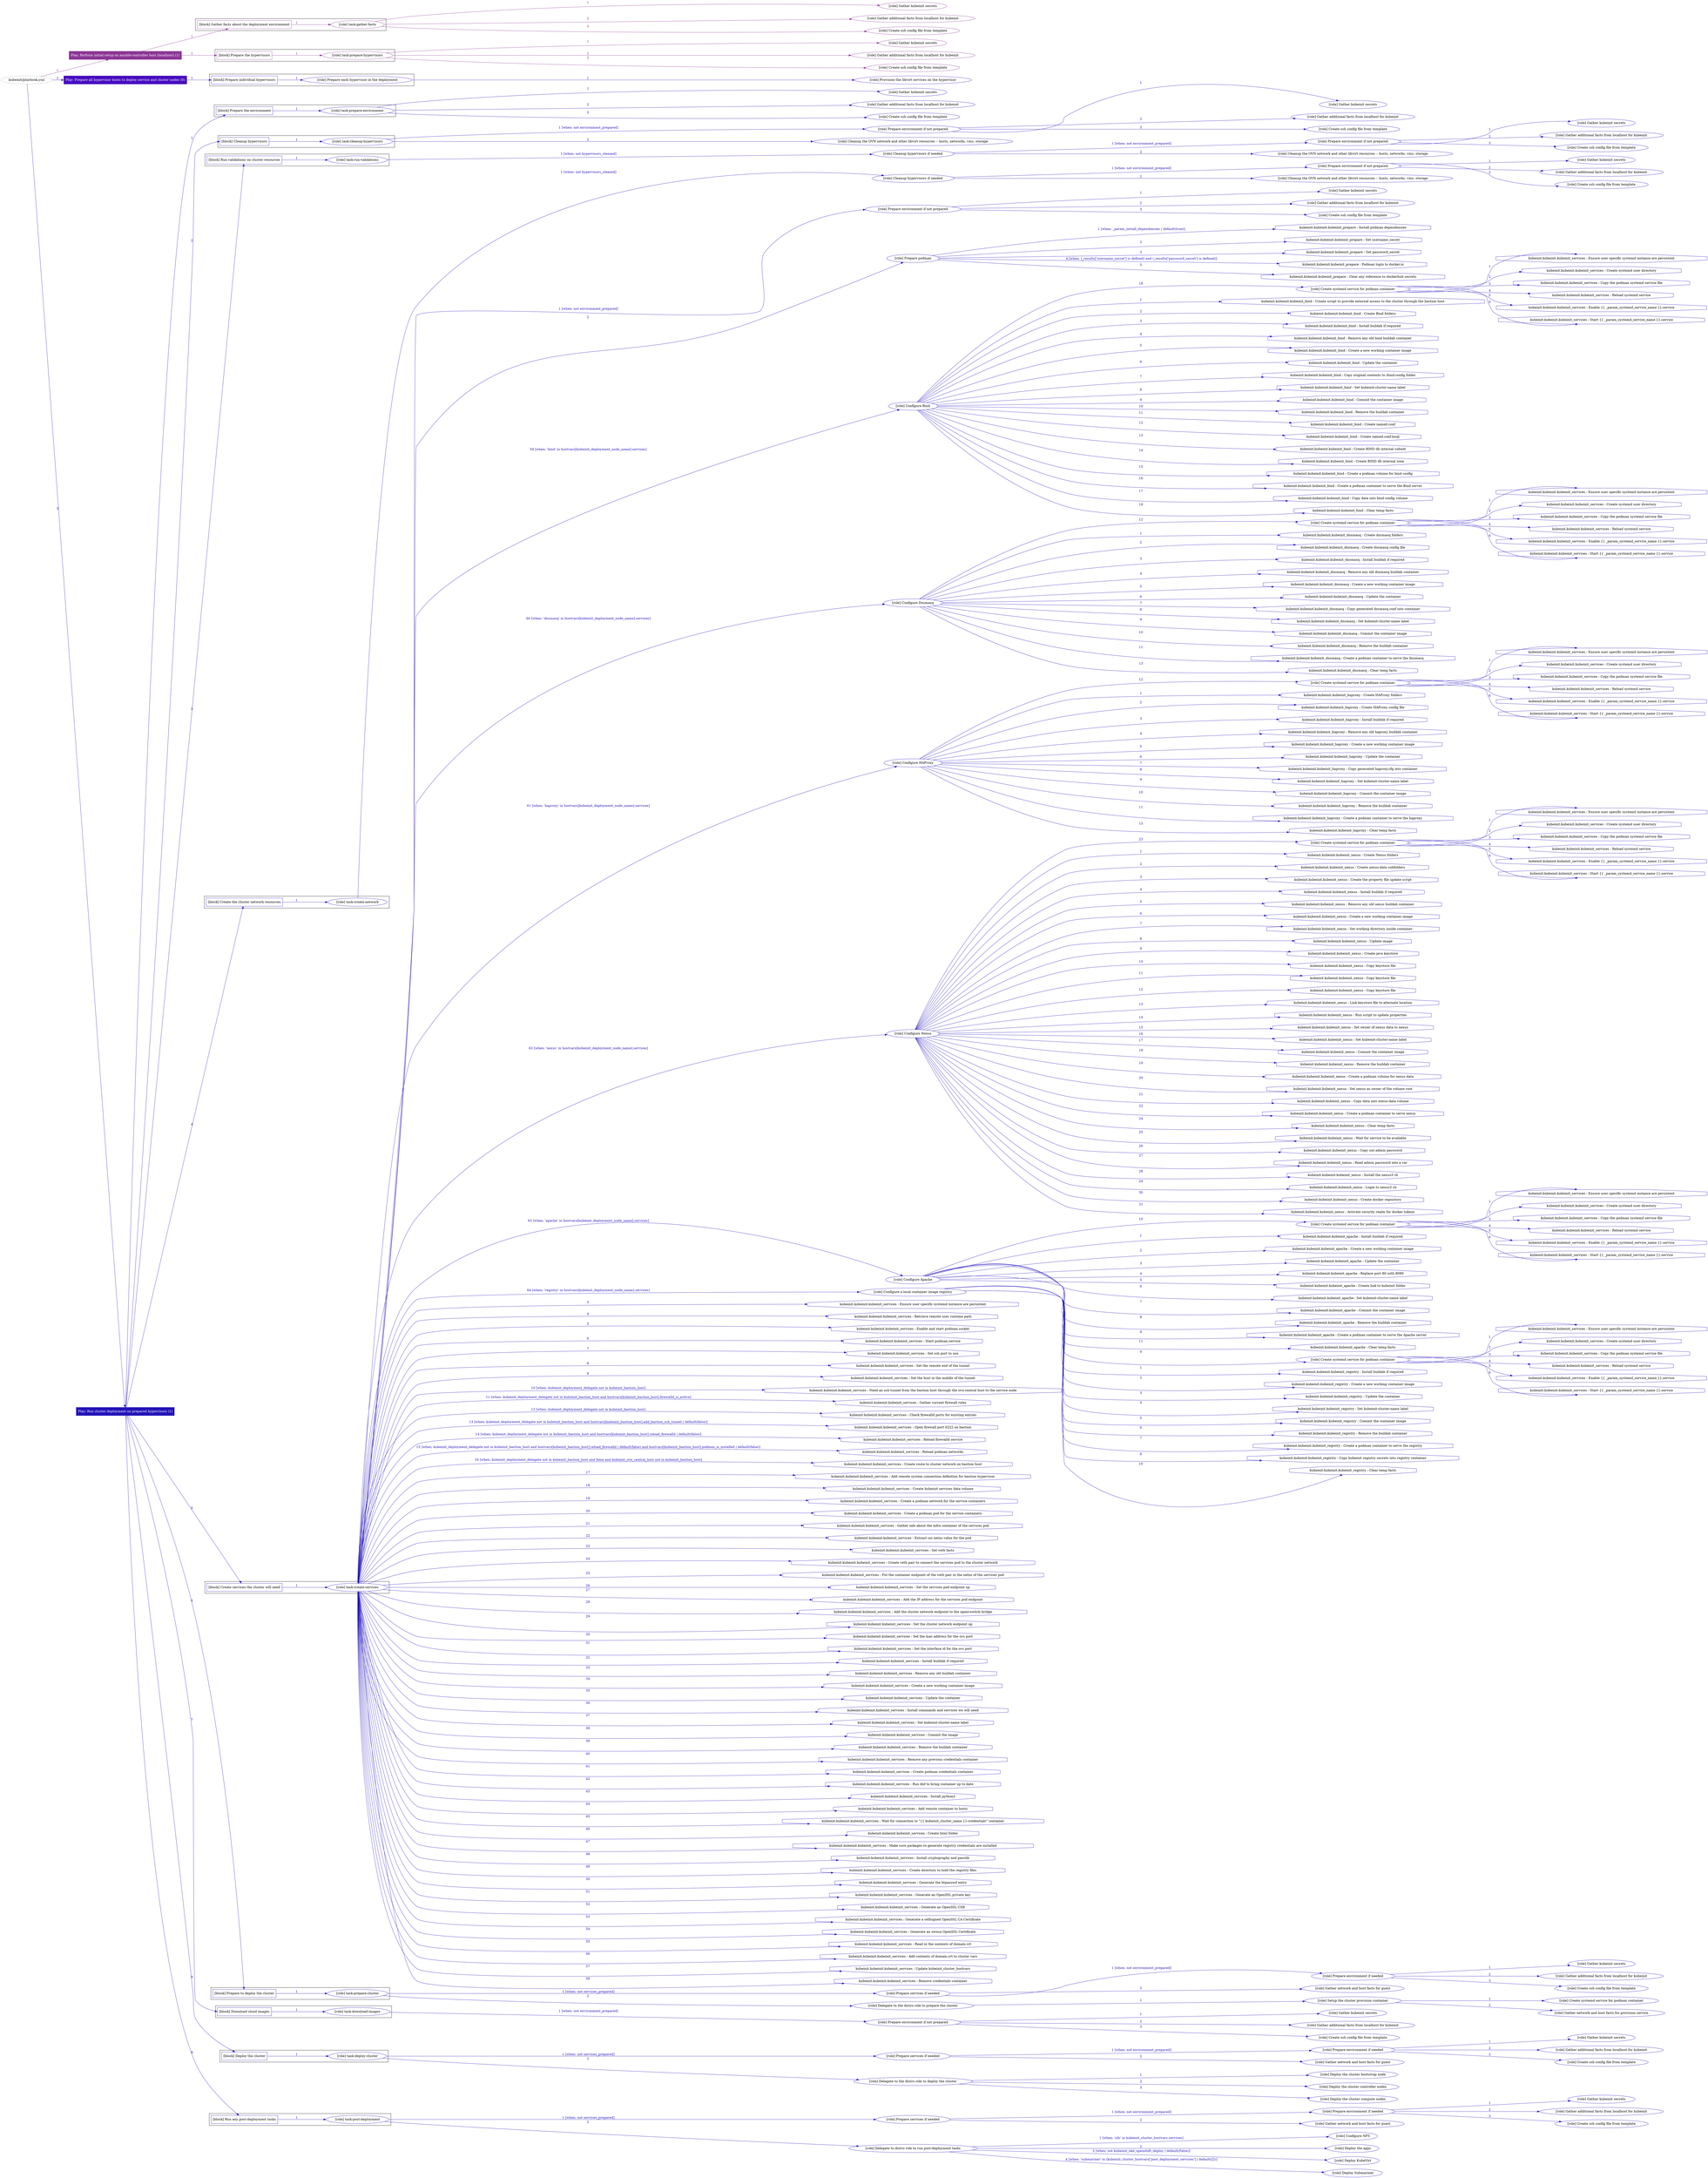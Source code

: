 digraph {
	graph [concentrate=true ordering=in rankdir=LR ratio=fill]
	edge [esep=5 sep=10]
	"kubeinit/playbook.yml" [URL="/home/runner/work/kubeinit/kubeinit/kubeinit/playbook.yml" id=playbook_0e35fbc4 style=dotted]
	play_63b9b61f [label="Play: Perform initial setup on ansible-controller host (localhost) (1)" URL="/home/runner/work/kubeinit/kubeinit/kubeinit/playbook.yml" color="#8b3696" fontcolor="#ffffff" id=play_63b9b61f shape=box style=filled tooltip=localhost]
	"kubeinit/playbook.yml" -> play_63b9b61f [label="1 " color="#8b3696" fontcolor="#8b3696" id=edge_cab9364e labeltooltip="1 " tooltip="1 "]
	subgraph "Gather kubeinit secrets" {
		role_cbb25f62 [label="[role] Gather kubeinit secrets" URL="/home/runner/.ansible/collections/ansible_collections/kubeinit/kubeinit/roles/kubeinit_prepare/tasks/gather_kubeinit_facts.yml" color="#8b3696" id=role_cbb25f62 tooltip="Gather kubeinit secrets"]
	}
	subgraph "Gather additional facts from localhost for kubeinit" {
		role_a412faef [label="[role] Gather additional facts from localhost for kubeinit" URL="/home/runner/.ansible/collections/ansible_collections/kubeinit/kubeinit/roles/kubeinit_prepare/tasks/gather_kubeinit_facts.yml" color="#8b3696" id=role_a412faef tooltip="Gather additional facts from localhost for kubeinit"]
	}
	subgraph "Create ssh config file from template" {
		role_e5255ad2 [label="[role] Create ssh config file from template" URL="/home/runner/.ansible/collections/ansible_collections/kubeinit/kubeinit/roles/kubeinit_prepare/tasks/gather_kubeinit_facts.yml" color="#8b3696" id=role_e5255ad2 tooltip="Create ssh config file from template"]
	}
	subgraph "task-gather-facts" {
		role_deefff20 [label="[role] task-gather-facts" URL="/home/runner/work/kubeinit/kubeinit/kubeinit/playbook.yml" color="#8b3696" id=role_deefff20 tooltip="task-gather-facts"]
		role_deefff20 -> role_cbb25f62 [label="1 " color="#8b3696" fontcolor="#8b3696" id=edge_9ebec8c3 labeltooltip="1 " tooltip="1 "]
		role_deefff20 -> role_a412faef [label="2 " color="#8b3696" fontcolor="#8b3696" id=edge_64feed6e labeltooltip="2 " tooltip="2 "]
		role_deefff20 -> role_e5255ad2 [label="3 " color="#8b3696" fontcolor="#8b3696" id=edge_18f6ed92 labeltooltip="3 " tooltip="3 "]
	}
	subgraph "Gather kubeinit secrets" {
		role_a3934a45 [label="[role] Gather kubeinit secrets" URL="/home/runner/.ansible/collections/ansible_collections/kubeinit/kubeinit/roles/kubeinit_prepare/tasks/gather_kubeinit_facts.yml" color="#8b3696" id=role_a3934a45 tooltip="Gather kubeinit secrets"]
	}
	subgraph "Gather additional facts from localhost for kubeinit" {
		role_beab48df [label="[role] Gather additional facts from localhost for kubeinit" URL="/home/runner/.ansible/collections/ansible_collections/kubeinit/kubeinit/roles/kubeinit_prepare/tasks/gather_kubeinit_facts.yml" color="#8b3696" id=role_beab48df tooltip="Gather additional facts from localhost for kubeinit"]
	}
	subgraph "Create ssh config file from template" {
		role_d5ed0da3 [label="[role] Create ssh config file from template" URL="/home/runner/.ansible/collections/ansible_collections/kubeinit/kubeinit/roles/kubeinit_prepare/tasks/gather_kubeinit_facts.yml" color="#8b3696" id=role_d5ed0da3 tooltip="Create ssh config file from template"]
	}
	subgraph "task-prepare-hypervisors" {
		role_bd2bd1b2 [label="[role] task-prepare-hypervisors" URL="/home/runner/work/kubeinit/kubeinit/kubeinit/playbook.yml" color="#8b3696" id=role_bd2bd1b2 tooltip="task-prepare-hypervisors"]
		role_bd2bd1b2 -> role_a3934a45 [label="1 " color="#8b3696" fontcolor="#8b3696" id=edge_4d4b83d0 labeltooltip="1 " tooltip="1 "]
		role_bd2bd1b2 -> role_beab48df [label="2 " color="#8b3696" fontcolor="#8b3696" id=edge_67409c38 labeltooltip="2 " tooltip="2 "]
		role_bd2bd1b2 -> role_d5ed0da3 [label="3 " color="#8b3696" fontcolor="#8b3696" id=edge_e9b5dd89 labeltooltip="3 " tooltip="3 "]
	}
	subgraph "Play: Perform initial setup on ansible-controller host (localhost) (1)" {
		play_63b9b61f -> block_6f2a4043 [label=1 color="#8b3696" fontcolor="#8b3696" id=edge_db0dbe5c labeltooltip=1 tooltip=1]
		subgraph cluster_block_6f2a4043 {
			block_6f2a4043 [label="[block] Gather facts about the deployment environment" URL="/home/runner/work/kubeinit/kubeinit/kubeinit/playbook.yml" color="#8b3696" id=block_6f2a4043 labeltooltip="Gather facts about the deployment environment" shape=box tooltip="Gather facts about the deployment environment"]
			block_6f2a4043 -> role_deefff20 [label="1 " color="#8b3696" fontcolor="#8b3696" id=edge_1b99d351 labeltooltip="1 " tooltip="1 "]
		}
		play_63b9b61f -> block_902245bb [label=2 color="#8b3696" fontcolor="#8b3696" id=edge_10082469 labeltooltip=2 tooltip=2]
		subgraph cluster_block_902245bb {
			block_902245bb [label="[block] Prepare the hypervisors" URL="/home/runner/work/kubeinit/kubeinit/kubeinit/playbook.yml" color="#8b3696" id=block_902245bb labeltooltip="Prepare the hypervisors" shape=box tooltip="Prepare the hypervisors"]
			block_902245bb -> role_bd2bd1b2 [label="1 " color="#8b3696" fontcolor="#8b3696" id=edge_ba3594e5 labeltooltip="1 " tooltip="1 "]
		}
	}
	play_b7a75846 [label="Play: Prepare all hypervisor hosts to deploy service and cluster nodes (0)" URL="/home/runner/work/kubeinit/kubeinit/kubeinit/playbook.yml" color="#470cc0" fontcolor="#ffffff" id=play_b7a75846 shape=box style=filled tooltip="Play: Prepare all hypervisor hosts to deploy service and cluster nodes (0)"]
	"kubeinit/playbook.yml" -> play_b7a75846 [label="2 " color="#470cc0" fontcolor="#470cc0" id=edge_6a18f008 labeltooltip="2 " tooltip="2 "]
	subgraph "Provision the libvirt services on the hypervisor" {
		role_66f9a3be [label="[role] Provision the libvirt services on the hypervisor" URL="/home/runner/.ansible/collections/ansible_collections/kubeinit/kubeinit/roles/kubeinit_prepare/tasks/prepare_hypervisor.yml" color="#470cc0" id=role_66f9a3be tooltip="Provision the libvirt services on the hypervisor"]
	}
	subgraph "Prepare each hypervisor in the deployment" {
		role_9b9ac4a7 [label="[role] Prepare each hypervisor in the deployment" URL="/home/runner/work/kubeinit/kubeinit/kubeinit/playbook.yml" color="#470cc0" id=role_9b9ac4a7 tooltip="Prepare each hypervisor in the deployment"]
		role_9b9ac4a7 -> role_66f9a3be [label="1 " color="#470cc0" fontcolor="#470cc0" id=edge_f7e4e235 labeltooltip="1 " tooltip="1 "]
	}
	subgraph "Play: Prepare all hypervisor hosts to deploy service and cluster nodes (0)" {
		play_b7a75846 -> block_8d47edf8 [label=1 color="#470cc0" fontcolor="#470cc0" id=edge_0dffa055 labeltooltip=1 tooltip=1]
		subgraph cluster_block_8d47edf8 {
			block_8d47edf8 [label="[block] Prepare individual hypervisors" URL="/home/runner/work/kubeinit/kubeinit/kubeinit/playbook.yml" color="#470cc0" id=block_8d47edf8 labeltooltip="Prepare individual hypervisors" shape=box tooltip="Prepare individual hypervisors"]
			block_8d47edf8 -> role_9b9ac4a7 [label="1 " color="#470cc0" fontcolor="#470cc0" id=edge_5acd64e5 labeltooltip="1 " tooltip="1 "]
		}
	}
	play_06f9c4e1 [label="Play: Run cluster deployment on prepared hypervisors (1)" URL="/home/runner/work/kubeinit/kubeinit/kubeinit/playbook.yml" color="#2313b9" fontcolor="#ffffff" id=play_06f9c4e1 shape=box style=filled tooltip=localhost]
	"kubeinit/playbook.yml" -> play_06f9c4e1 [label="3 " color="#2313b9" fontcolor="#2313b9" id=edge_b9bba50f labeltooltip="3 " tooltip="3 "]
	subgraph "Gather kubeinit secrets" {
		role_b975c40a [label="[role] Gather kubeinit secrets" URL="/home/runner/.ansible/collections/ansible_collections/kubeinit/kubeinit/roles/kubeinit_prepare/tasks/gather_kubeinit_facts.yml" color="#2313b9" id=role_b975c40a tooltip="Gather kubeinit secrets"]
	}
	subgraph "Gather additional facts from localhost for kubeinit" {
		role_d77d3c23 [label="[role] Gather additional facts from localhost for kubeinit" URL="/home/runner/.ansible/collections/ansible_collections/kubeinit/kubeinit/roles/kubeinit_prepare/tasks/gather_kubeinit_facts.yml" color="#2313b9" id=role_d77d3c23 tooltip="Gather additional facts from localhost for kubeinit"]
	}
	subgraph "Create ssh config file from template" {
		role_eaf951f4 [label="[role] Create ssh config file from template" URL="/home/runner/.ansible/collections/ansible_collections/kubeinit/kubeinit/roles/kubeinit_prepare/tasks/gather_kubeinit_facts.yml" color="#2313b9" id=role_eaf951f4 tooltip="Create ssh config file from template"]
	}
	subgraph "task-prepare-environment" {
		role_39ba5323 [label="[role] task-prepare-environment" URL="/home/runner/work/kubeinit/kubeinit/kubeinit/playbook.yml" color="#2313b9" id=role_39ba5323 tooltip="task-prepare-environment"]
		role_39ba5323 -> role_b975c40a [label="1 " color="#2313b9" fontcolor="#2313b9" id=edge_dbcb9304 labeltooltip="1 " tooltip="1 "]
		role_39ba5323 -> role_d77d3c23 [label="2 " color="#2313b9" fontcolor="#2313b9" id=edge_34bb4b0c labeltooltip="2 " tooltip="2 "]
		role_39ba5323 -> role_eaf951f4 [label="3 " color="#2313b9" fontcolor="#2313b9" id=edge_418d35d1 labeltooltip="3 " tooltip="3 "]
	}
	subgraph "Gather kubeinit secrets" {
		role_69da3dcb [label="[role] Gather kubeinit secrets" URL="/home/runner/.ansible/collections/ansible_collections/kubeinit/kubeinit/roles/kubeinit_prepare/tasks/gather_kubeinit_facts.yml" color="#2313b9" id=role_69da3dcb tooltip="Gather kubeinit secrets"]
	}
	subgraph "Gather additional facts from localhost for kubeinit" {
		role_85dbaad4 [label="[role] Gather additional facts from localhost for kubeinit" URL="/home/runner/.ansible/collections/ansible_collections/kubeinit/kubeinit/roles/kubeinit_prepare/tasks/gather_kubeinit_facts.yml" color="#2313b9" id=role_85dbaad4 tooltip="Gather additional facts from localhost for kubeinit"]
	}
	subgraph "Create ssh config file from template" {
		role_9ea451d3 [label="[role] Create ssh config file from template" URL="/home/runner/.ansible/collections/ansible_collections/kubeinit/kubeinit/roles/kubeinit_prepare/tasks/gather_kubeinit_facts.yml" color="#2313b9" id=role_9ea451d3 tooltip="Create ssh config file from template"]
	}
	subgraph "Prepare environment if not prepared" {
		role_d8168035 [label="[role] Prepare environment if not prepared" URL="/home/runner/.ansible/collections/ansible_collections/kubeinit/kubeinit/roles/kubeinit_prepare/tasks/cleanup_hypervisors.yml" color="#2313b9" id=role_d8168035 tooltip="Prepare environment if not prepared"]
		role_d8168035 -> role_69da3dcb [label="1 " color="#2313b9" fontcolor="#2313b9" id=edge_c5c0f00a labeltooltip="1 " tooltip="1 "]
		role_d8168035 -> role_85dbaad4 [label="2 " color="#2313b9" fontcolor="#2313b9" id=edge_3f5a1422 labeltooltip="2 " tooltip="2 "]
		role_d8168035 -> role_9ea451d3 [label="3 " color="#2313b9" fontcolor="#2313b9" id=edge_37e38ad3 labeltooltip="3 " tooltip="3 "]
	}
	subgraph "Cleanup the OVN network and other libvirt resources -- hosts, networks, vms, storage" {
		role_c95974da [label="[role] Cleanup the OVN network and other libvirt resources -- hosts, networks, vms, storage" URL="/home/runner/.ansible/collections/ansible_collections/kubeinit/kubeinit/roles/kubeinit_prepare/tasks/cleanup_hypervisors.yml" color="#2313b9" id=role_c95974da tooltip="Cleanup the OVN network and other libvirt resources -- hosts, networks, vms, storage"]
	}
	subgraph "task-cleanup-hypervisors" {
		role_b1ce6bf6 [label="[role] task-cleanup-hypervisors" URL="/home/runner/work/kubeinit/kubeinit/kubeinit/playbook.yml" color="#2313b9" id=role_b1ce6bf6 tooltip="task-cleanup-hypervisors"]
		role_b1ce6bf6 -> role_d8168035 [label="1 [when: not environment_prepared]" color="#2313b9" fontcolor="#2313b9" id=edge_9a73223c labeltooltip="1 [when: not environment_prepared]" tooltip="1 [when: not environment_prepared]"]
		role_b1ce6bf6 -> role_c95974da [label="2 " color="#2313b9" fontcolor="#2313b9" id=edge_99cc5073 labeltooltip="2 " tooltip="2 "]
	}
	subgraph "Gather kubeinit secrets" {
		role_dc8b7502 [label="[role] Gather kubeinit secrets" URL="/home/runner/.ansible/collections/ansible_collections/kubeinit/kubeinit/roles/kubeinit_prepare/tasks/gather_kubeinit_facts.yml" color="#2313b9" id=role_dc8b7502 tooltip="Gather kubeinit secrets"]
	}
	subgraph "Gather additional facts from localhost for kubeinit" {
		role_1e4f80e0 [label="[role] Gather additional facts from localhost for kubeinit" URL="/home/runner/.ansible/collections/ansible_collections/kubeinit/kubeinit/roles/kubeinit_prepare/tasks/gather_kubeinit_facts.yml" color="#2313b9" id=role_1e4f80e0 tooltip="Gather additional facts from localhost for kubeinit"]
	}
	subgraph "Create ssh config file from template" {
		role_cdedc798 [label="[role] Create ssh config file from template" URL="/home/runner/.ansible/collections/ansible_collections/kubeinit/kubeinit/roles/kubeinit_prepare/tasks/gather_kubeinit_facts.yml" color="#2313b9" id=role_cdedc798 tooltip="Create ssh config file from template"]
	}
	subgraph "Prepare environment if not prepared" {
		role_6d1d1ca3 [label="[role] Prepare environment if not prepared" URL="/home/runner/.ansible/collections/ansible_collections/kubeinit/kubeinit/roles/kubeinit_prepare/tasks/cleanup_hypervisors.yml" color="#2313b9" id=role_6d1d1ca3 tooltip="Prepare environment if not prepared"]
		role_6d1d1ca3 -> role_dc8b7502 [label="1 " color="#2313b9" fontcolor="#2313b9" id=edge_23e0c366 labeltooltip="1 " tooltip="1 "]
		role_6d1d1ca3 -> role_1e4f80e0 [label="2 " color="#2313b9" fontcolor="#2313b9" id=edge_abe15431 labeltooltip="2 " tooltip="2 "]
		role_6d1d1ca3 -> role_cdedc798 [label="3 " color="#2313b9" fontcolor="#2313b9" id=edge_1e321001 labeltooltip="3 " tooltip="3 "]
	}
	subgraph "Cleanup the OVN network and other libvirt resources -- hosts, networks, vms, storage" {
		role_bc6200b2 [label="[role] Cleanup the OVN network and other libvirt resources -- hosts, networks, vms, storage" URL="/home/runner/.ansible/collections/ansible_collections/kubeinit/kubeinit/roles/kubeinit_prepare/tasks/cleanup_hypervisors.yml" color="#2313b9" id=role_bc6200b2 tooltip="Cleanup the OVN network and other libvirt resources -- hosts, networks, vms, storage"]
	}
	subgraph "Cleanup hypervisors if needed" {
		role_6559bcf8 [label="[role] Cleanup hypervisors if needed" URL="/home/runner/.ansible/collections/ansible_collections/kubeinit/kubeinit/roles/kubeinit_validations/tasks/main.yml" color="#2313b9" id=role_6559bcf8 tooltip="Cleanup hypervisors if needed"]
		role_6559bcf8 -> role_6d1d1ca3 [label="1 [when: not environment_prepared]" color="#2313b9" fontcolor="#2313b9" id=edge_e70e6747 labeltooltip="1 [when: not environment_prepared]" tooltip="1 [when: not environment_prepared]"]
		role_6559bcf8 -> role_bc6200b2 [label="2 " color="#2313b9" fontcolor="#2313b9" id=edge_b50a9c87 labeltooltip="2 " tooltip="2 "]
	}
	subgraph "task-run-validations" {
		role_6b5d7943 [label="[role] task-run-validations" URL="/home/runner/work/kubeinit/kubeinit/kubeinit/playbook.yml" color="#2313b9" id=role_6b5d7943 tooltip="task-run-validations"]
		role_6b5d7943 -> role_6559bcf8 [label="1 [when: not hypervisors_cleaned]" color="#2313b9" fontcolor="#2313b9" id=edge_70a70594 labeltooltip="1 [when: not hypervisors_cleaned]" tooltip="1 [when: not hypervisors_cleaned]"]
	}
	subgraph "Gather kubeinit secrets" {
		role_538e3f83 [label="[role] Gather kubeinit secrets" URL="/home/runner/.ansible/collections/ansible_collections/kubeinit/kubeinit/roles/kubeinit_prepare/tasks/gather_kubeinit_facts.yml" color="#2313b9" id=role_538e3f83 tooltip="Gather kubeinit secrets"]
	}
	subgraph "Gather additional facts from localhost for kubeinit" {
		role_ab51e971 [label="[role] Gather additional facts from localhost for kubeinit" URL="/home/runner/.ansible/collections/ansible_collections/kubeinit/kubeinit/roles/kubeinit_prepare/tasks/gather_kubeinit_facts.yml" color="#2313b9" id=role_ab51e971 tooltip="Gather additional facts from localhost for kubeinit"]
	}
	subgraph "Create ssh config file from template" {
		role_890bb0eb [label="[role] Create ssh config file from template" URL="/home/runner/.ansible/collections/ansible_collections/kubeinit/kubeinit/roles/kubeinit_prepare/tasks/gather_kubeinit_facts.yml" color="#2313b9" id=role_890bb0eb tooltip="Create ssh config file from template"]
	}
	subgraph "Prepare environment if not prepared" {
		role_edc2d3a6 [label="[role] Prepare environment if not prepared" URL="/home/runner/.ansible/collections/ansible_collections/kubeinit/kubeinit/roles/kubeinit_prepare/tasks/cleanup_hypervisors.yml" color="#2313b9" id=role_edc2d3a6 tooltip="Prepare environment if not prepared"]
		role_edc2d3a6 -> role_538e3f83 [label="1 " color="#2313b9" fontcolor="#2313b9" id=edge_78cef4f8 labeltooltip="1 " tooltip="1 "]
		role_edc2d3a6 -> role_ab51e971 [label="2 " color="#2313b9" fontcolor="#2313b9" id=edge_17751825 labeltooltip="2 " tooltip="2 "]
		role_edc2d3a6 -> role_890bb0eb [label="3 " color="#2313b9" fontcolor="#2313b9" id=edge_842a217e labeltooltip="3 " tooltip="3 "]
	}
	subgraph "Cleanup the OVN network and other libvirt resources -- hosts, networks, vms, storage" {
		role_968dc8b9 [label="[role] Cleanup the OVN network and other libvirt resources -- hosts, networks, vms, storage" URL="/home/runner/.ansible/collections/ansible_collections/kubeinit/kubeinit/roles/kubeinit_prepare/tasks/cleanup_hypervisors.yml" color="#2313b9" id=role_968dc8b9 tooltip="Cleanup the OVN network and other libvirt resources -- hosts, networks, vms, storage"]
	}
	subgraph "Cleanup hypervisors if needed" {
		role_1d0878ac [label="[role] Cleanup hypervisors if needed" URL="/home/runner/.ansible/collections/ansible_collections/kubeinit/kubeinit/roles/kubeinit_libvirt/tasks/create_network.yml" color="#2313b9" id=role_1d0878ac tooltip="Cleanup hypervisors if needed"]
		role_1d0878ac -> role_edc2d3a6 [label="1 [when: not environment_prepared]" color="#2313b9" fontcolor="#2313b9" id=edge_f154cfa0 labeltooltip="1 [when: not environment_prepared]" tooltip="1 [when: not environment_prepared]"]
		role_1d0878ac -> role_968dc8b9 [label="2 " color="#2313b9" fontcolor="#2313b9" id=edge_a15da492 labeltooltip="2 " tooltip="2 "]
	}
	subgraph "task-create-network" {
		role_ccdd10cb [label="[role] task-create-network" URL="/home/runner/work/kubeinit/kubeinit/kubeinit/playbook.yml" color="#2313b9" id=role_ccdd10cb tooltip="task-create-network"]
		role_ccdd10cb -> role_1d0878ac [label="1 [when: not hypervisors_cleaned]" color="#2313b9" fontcolor="#2313b9" id=edge_8be6e697 labeltooltip="1 [when: not hypervisors_cleaned]" tooltip="1 [when: not hypervisors_cleaned]"]
	}
	subgraph "Gather kubeinit secrets" {
		role_fd63afa4 [label="[role] Gather kubeinit secrets" URL="/home/runner/.ansible/collections/ansible_collections/kubeinit/kubeinit/roles/kubeinit_prepare/tasks/gather_kubeinit_facts.yml" color="#2313b9" id=role_fd63afa4 tooltip="Gather kubeinit secrets"]
	}
	subgraph "Gather additional facts from localhost for kubeinit" {
		role_67310b28 [label="[role] Gather additional facts from localhost for kubeinit" URL="/home/runner/.ansible/collections/ansible_collections/kubeinit/kubeinit/roles/kubeinit_prepare/tasks/gather_kubeinit_facts.yml" color="#2313b9" id=role_67310b28 tooltip="Gather additional facts from localhost for kubeinit"]
	}
	subgraph "Create ssh config file from template" {
		role_3306fa1f [label="[role] Create ssh config file from template" URL="/home/runner/.ansible/collections/ansible_collections/kubeinit/kubeinit/roles/kubeinit_prepare/tasks/gather_kubeinit_facts.yml" color="#2313b9" id=role_3306fa1f tooltip="Create ssh config file from template"]
	}
	subgraph "Prepare environment if not prepared" {
		role_1ead67fd [label="[role] Prepare environment if not prepared" URL="/home/runner/.ansible/collections/ansible_collections/kubeinit/kubeinit/roles/kubeinit_services/tasks/main.yml" color="#2313b9" id=role_1ead67fd tooltip="Prepare environment if not prepared"]
		role_1ead67fd -> role_fd63afa4 [label="1 " color="#2313b9" fontcolor="#2313b9" id=edge_526fcb4e labeltooltip="1 " tooltip="1 "]
		role_1ead67fd -> role_67310b28 [label="2 " color="#2313b9" fontcolor="#2313b9" id=edge_cb5c2dc2 labeltooltip="2 " tooltip="2 "]
		role_1ead67fd -> role_3306fa1f [label="3 " color="#2313b9" fontcolor="#2313b9" id=edge_29e117ad labeltooltip="3 " tooltip="3 "]
	}
	subgraph "Prepare podman" {
		role_36c69f4a [label="[role] Prepare podman" URL="/home/runner/.ansible/collections/ansible_collections/kubeinit/kubeinit/roles/kubeinit_services/tasks/00_create_service_pod.yml" color="#2313b9" id=role_36c69f4a tooltip="Prepare podman"]
		task_22e4329a [label="kubeinit.kubeinit.kubeinit_prepare : Install podman dependencies" URL="/home/runner/.ansible/collections/ansible_collections/kubeinit/kubeinit/roles/kubeinit_prepare/tasks/prepare_podman.yml" color="#2313b9" id=task_22e4329a shape=octagon tooltip="kubeinit.kubeinit.kubeinit_prepare : Install podman dependencies"]
		role_36c69f4a -> task_22e4329a [label="1 [when: _param_install_dependencies | default(true)]" color="#2313b9" fontcolor="#2313b9" id=edge_0b599b89 labeltooltip="1 [when: _param_install_dependencies | default(true)]" tooltip="1 [when: _param_install_dependencies | default(true)]"]
		task_41685349 [label="kubeinit.kubeinit.kubeinit_prepare : Set username_secret" URL="/home/runner/.ansible/collections/ansible_collections/kubeinit/kubeinit/roles/kubeinit_prepare/tasks/prepare_podman.yml" color="#2313b9" id=task_41685349 shape=octagon tooltip="kubeinit.kubeinit.kubeinit_prepare : Set username_secret"]
		role_36c69f4a -> task_41685349 [label="2 " color="#2313b9" fontcolor="#2313b9" id=edge_0aff5b85 labeltooltip="2 " tooltip="2 "]
		task_77f263ef [label="kubeinit.kubeinit.kubeinit_prepare : Set password_secret" URL="/home/runner/.ansible/collections/ansible_collections/kubeinit/kubeinit/roles/kubeinit_prepare/tasks/prepare_podman.yml" color="#2313b9" id=task_77f263ef shape=octagon tooltip="kubeinit.kubeinit.kubeinit_prepare : Set password_secret"]
		role_36c69f4a -> task_77f263ef [label="3 " color="#2313b9" fontcolor="#2313b9" id=edge_6e82e62f labeltooltip="3 " tooltip="3 "]
		task_eaa84083 [label="kubeinit.kubeinit.kubeinit_prepare : Podman login to docker.io" URL="/home/runner/.ansible/collections/ansible_collections/kubeinit/kubeinit/roles/kubeinit_prepare/tasks/prepare_podman.yml" color="#2313b9" id=task_eaa84083 shape=octagon tooltip="kubeinit.kubeinit.kubeinit_prepare : Podman login to docker.io"]
		role_36c69f4a -> task_eaa84083 [label="4 [when: (_results['username_secret'] is defined) and (_results['password_secret'] is defined)]" color="#2313b9" fontcolor="#2313b9" id=edge_ab2cbbfd labeltooltip="4 [when: (_results['username_secret'] is defined) and (_results['password_secret'] is defined)]" tooltip="4 [when: (_results['username_secret'] is defined) and (_results['password_secret'] is defined)]"]
		task_04f892a4 [label="kubeinit.kubeinit.kubeinit_prepare : Clear any reference to dockerhub secrets" URL="/home/runner/.ansible/collections/ansible_collections/kubeinit/kubeinit/roles/kubeinit_prepare/tasks/prepare_podman.yml" color="#2313b9" id=task_04f892a4 shape=octagon tooltip="kubeinit.kubeinit.kubeinit_prepare : Clear any reference to dockerhub secrets"]
		role_36c69f4a -> task_04f892a4 [label="5 " color="#2313b9" fontcolor="#2313b9" id=edge_e455e9d4 labeltooltip="5 " tooltip="5 "]
	}
	subgraph "Create systemd service for podman container" {
		role_2796d3ff [label="[role] Create systemd service for podman container" URL="/home/runner/.ansible/collections/ansible_collections/kubeinit/kubeinit/roles/kubeinit_bind/tasks/main.yml" color="#2313b9" id=role_2796d3ff tooltip="Create systemd service for podman container"]
		task_3d5e6fac [label="kubeinit.kubeinit.kubeinit_services : Ensure user specific systemd instance are persistent" URL="/home/runner/.ansible/collections/ansible_collections/kubeinit/kubeinit/roles/kubeinit_services/tasks/create_managed_service.yml" color="#2313b9" id=task_3d5e6fac shape=octagon tooltip="kubeinit.kubeinit.kubeinit_services : Ensure user specific systemd instance are persistent"]
		role_2796d3ff -> task_3d5e6fac [label="1 " color="#2313b9" fontcolor="#2313b9" id=edge_0b0097d4 labeltooltip="1 " tooltip="1 "]
		task_a179c115 [label="kubeinit.kubeinit.kubeinit_services : Create systemd user directory" URL="/home/runner/.ansible/collections/ansible_collections/kubeinit/kubeinit/roles/kubeinit_services/tasks/create_managed_service.yml" color="#2313b9" id=task_a179c115 shape=octagon tooltip="kubeinit.kubeinit.kubeinit_services : Create systemd user directory"]
		role_2796d3ff -> task_a179c115 [label="2 " color="#2313b9" fontcolor="#2313b9" id=edge_541e243a labeltooltip="2 " tooltip="2 "]
		task_76127fb7 [label="kubeinit.kubeinit.kubeinit_services : Copy the podman systemd service file" URL="/home/runner/.ansible/collections/ansible_collections/kubeinit/kubeinit/roles/kubeinit_services/tasks/create_managed_service.yml" color="#2313b9" id=task_76127fb7 shape=octagon tooltip="kubeinit.kubeinit.kubeinit_services : Copy the podman systemd service file"]
		role_2796d3ff -> task_76127fb7 [label="3 " color="#2313b9" fontcolor="#2313b9" id=edge_ac94abc9 labeltooltip="3 " tooltip="3 "]
		task_f508946e [label="kubeinit.kubeinit.kubeinit_services : Reload systemd service" URL="/home/runner/.ansible/collections/ansible_collections/kubeinit/kubeinit/roles/kubeinit_services/tasks/create_managed_service.yml" color="#2313b9" id=task_f508946e shape=octagon tooltip="kubeinit.kubeinit.kubeinit_services : Reload systemd service"]
		role_2796d3ff -> task_f508946e [label="4 " color="#2313b9" fontcolor="#2313b9" id=edge_ec3bc102 labeltooltip="4 " tooltip="4 "]
		task_97863f83 [label="kubeinit.kubeinit.kubeinit_services : Enable {{ _param_systemd_service_name }}.service" URL="/home/runner/.ansible/collections/ansible_collections/kubeinit/kubeinit/roles/kubeinit_services/tasks/create_managed_service.yml" color="#2313b9" id=task_97863f83 shape=octagon tooltip="kubeinit.kubeinit.kubeinit_services : Enable {{ _param_systemd_service_name }}.service"]
		role_2796d3ff -> task_97863f83 [label="5 " color="#2313b9" fontcolor="#2313b9" id=edge_436662e9 labeltooltip="5 " tooltip="5 "]
		task_338ed017 [label="kubeinit.kubeinit.kubeinit_services : Start {{ _param_systemd_service_name }}.service" URL="/home/runner/.ansible/collections/ansible_collections/kubeinit/kubeinit/roles/kubeinit_services/tasks/create_managed_service.yml" color="#2313b9" id=task_338ed017 shape=octagon tooltip="kubeinit.kubeinit.kubeinit_services : Start {{ _param_systemd_service_name }}.service"]
		role_2796d3ff -> task_338ed017 [label="6 " color="#2313b9" fontcolor="#2313b9" id=edge_028ccdf9 labeltooltip="6 " tooltip="6 "]
	}
	subgraph "Configure Bind" {
		role_b696a6f7 [label="[role] Configure Bind" URL="/home/runner/.ansible/collections/ansible_collections/kubeinit/kubeinit/roles/kubeinit_services/tasks/start_services_containers.yml" color="#2313b9" id=role_b696a6f7 tooltip="Configure Bind"]
		task_6190b067 [label="kubeinit.kubeinit.kubeinit_bind : Create script to provide external access to the cluster through the bastion host" URL="/home/runner/.ansible/collections/ansible_collections/kubeinit/kubeinit/roles/kubeinit_bind/tasks/main.yml" color="#2313b9" id=task_6190b067 shape=octagon tooltip="kubeinit.kubeinit.kubeinit_bind : Create script to provide external access to the cluster through the bastion host"]
		role_b696a6f7 -> task_6190b067 [label="1 " color="#2313b9" fontcolor="#2313b9" id=edge_bbe1ea6f labeltooltip="1 " tooltip="1 "]
		task_802297e4 [label="kubeinit.kubeinit.kubeinit_bind : Create Bind folders" URL="/home/runner/.ansible/collections/ansible_collections/kubeinit/kubeinit/roles/kubeinit_bind/tasks/main.yml" color="#2313b9" id=task_802297e4 shape=octagon tooltip="kubeinit.kubeinit.kubeinit_bind : Create Bind folders"]
		role_b696a6f7 -> task_802297e4 [label="2 " color="#2313b9" fontcolor="#2313b9" id=edge_cf7a4d1c labeltooltip="2 " tooltip="2 "]
		task_73f94cff [label="kubeinit.kubeinit.kubeinit_bind : Install buildah if required" URL="/home/runner/.ansible/collections/ansible_collections/kubeinit/kubeinit/roles/kubeinit_bind/tasks/main.yml" color="#2313b9" id=task_73f94cff shape=octagon tooltip="kubeinit.kubeinit.kubeinit_bind : Install buildah if required"]
		role_b696a6f7 -> task_73f94cff [label="3 " color="#2313b9" fontcolor="#2313b9" id=edge_2e34d0c4 labeltooltip="3 " tooltip="3 "]
		task_fe29b4fb [label="kubeinit.kubeinit.kubeinit_bind : Remove any old bind buildah container" URL="/home/runner/.ansible/collections/ansible_collections/kubeinit/kubeinit/roles/kubeinit_bind/tasks/main.yml" color="#2313b9" id=task_fe29b4fb shape=octagon tooltip="kubeinit.kubeinit.kubeinit_bind : Remove any old bind buildah container"]
		role_b696a6f7 -> task_fe29b4fb [label="4 " color="#2313b9" fontcolor="#2313b9" id=edge_0c31ad0e labeltooltip="4 " tooltip="4 "]
		task_f13b6661 [label="kubeinit.kubeinit.kubeinit_bind : Create a new working container image" URL="/home/runner/.ansible/collections/ansible_collections/kubeinit/kubeinit/roles/kubeinit_bind/tasks/main.yml" color="#2313b9" id=task_f13b6661 shape=octagon tooltip="kubeinit.kubeinit.kubeinit_bind : Create a new working container image"]
		role_b696a6f7 -> task_f13b6661 [label="5 " color="#2313b9" fontcolor="#2313b9" id=edge_de5351ee labeltooltip="5 " tooltip="5 "]
		task_b6ca8470 [label="kubeinit.kubeinit.kubeinit_bind : Update the container" URL="/home/runner/.ansible/collections/ansible_collections/kubeinit/kubeinit/roles/kubeinit_bind/tasks/main.yml" color="#2313b9" id=task_b6ca8470 shape=octagon tooltip="kubeinit.kubeinit.kubeinit_bind : Update the container"]
		role_b696a6f7 -> task_b6ca8470 [label="6 " color="#2313b9" fontcolor="#2313b9" id=edge_ac11e7ab labeltooltip="6 " tooltip="6 "]
		task_91344fc6 [label="kubeinit.kubeinit.kubeinit_bind : Copy original contents to /bind-config folder" URL="/home/runner/.ansible/collections/ansible_collections/kubeinit/kubeinit/roles/kubeinit_bind/tasks/main.yml" color="#2313b9" id=task_91344fc6 shape=octagon tooltip="kubeinit.kubeinit.kubeinit_bind : Copy original contents to /bind-config folder"]
		role_b696a6f7 -> task_91344fc6 [label="7 " color="#2313b9" fontcolor="#2313b9" id=edge_95ae1268 labeltooltip="7 " tooltip="7 "]
		task_7c4b5576 [label="kubeinit.kubeinit.kubeinit_bind : Set kubeinit-cluster-name label" URL="/home/runner/.ansible/collections/ansible_collections/kubeinit/kubeinit/roles/kubeinit_bind/tasks/main.yml" color="#2313b9" id=task_7c4b5576 shape=octagon tooltip="kubeinit.kubeinit.kubeinit_bind : Set kubeinit-cluster-name label"]
		role_b696a6f7 -> task_7c4b5576 [label="8 " color="#2313b9" fontcolor="#2313b9" id=edge_c2ee3ac4 labeltooltip="8 " tooltip="8 "]
		task_1fca2ca1 [label="kubeinit.kubeinit.kubeinit_bind : Commit the container image" URL="/home/runner/.ansible/collections/ansible_collections/kubeinit/kubeinit/roles/kubeinit_bind/tasks/main.yml" color="#2313b9" id=task_1fca2ca1 shape=octagon tooltip="kubeinit.kubeinit.kubeinit_bind : Commit the container image"]
		role_b696a6f7 -> task_1fca2ca1 [label="9 " color="#2313b9" fontcolor="#2313b9" id=edge_438378e2 labeltooltip="9 " tooltip="9 "]
		task_e1c63d71 [label="kubeinit.kubeinit.kubeinit_bind : Remove the buildah container" URL="/home/runner/.ansible/collections/ansible_collections/kubeinit/kubeinit/roles/kubeinit_bind/tasks/main.yml" color="#2313b9" id=task_e1c63d71 shape=octagon tooltip="kubeinit.kubeinit.kubeinit_bind : Remove the buildah container"]
		role_b696a6f7 -> task_e1c63d71 [label="10 " color="#2313b9" fontcolor="#2313b9" id=edge_3c209fbe labeltooltip="10 " tooltip="10 "]
		task_68546de2 [label="kubeinit.kubeinit.kubeinit_bind : Create named.conf" URL="/home/runner/.ansible/collections/ansible_collections/kubeinit/kubeinit/roles/kubeinit_bind/tasks/main.yml" color="#2313b9" id=task_68546de2 shape=octagon tooltip="kubeinit.kubeinit.kubeinit_bind : Create named.conf"]
		role_b696a6f7 -> task_68546de2 [label="11 " color="#2313b9" fontcolor="#2313b9" id=edge_670988d1 labeltooltip="11 " tooltip="11 "]
		task_b2e3b6f7 [label="kubeinit.kubeinit.kubeinit_bind : Create named.conf.local" URL="/home/runner/.ansible/collections/ansible_collections/kubeinit/kubeinit/roles/kubeinit_bind/tasks/main.yml" color="#2313b9" id=task_b2e3b6f7 shape=octagon tooltip="kubeinit.kubeinit.kubeinit_bind : Create named.conf.local"]
		role_b696a6f7 -> task_b2e3b6f7 [label="12 " color="#2313b9" fontcolor="#2313b9" id=edge_2a974aa3 labeltooltip="12 " tooltip="12 "]
		task_672c1d44 [label="kubeinit.kubeinit.kubeinit_bind : Create BIND db internal subnet" URL="/home/runner/.ansible/collections/ansible_collections/kubeinit/kubeinit/roles/kubeinit_bind/tasks/main.yml" color="#2313b9" id=task_672c1d44 shape=octagon tooltip="kubeinit.kubeinit.kubeinit_bind : Create BIND db internal subnet"]
		role_b696a6f7 -> task_672c1d44 [label="13 " color="#2313b9" fontcolor="#2313b9" id=edge_d841f640 labeltooltip="13 " tooltip="13 "]
		task_25cfe570 [label="kubeinit.kubeinit.kubeinit_bind : Create BIND db internal zone" URL="/home/runner/.ansible/collections/ansible_collections/kubeinit/kubeinit/roles/kubeinit_bind/tasks/main.yml" color="#2313b9" id=task_25cfe570 shape=octagon tooltip="kubeinit.kubeinit.kubeinit_bind : Create BIND db internal zone"]
		role_b696a6f7 -> task_25cfe570 [label="14 " color="#2313b9" fontcolor="#2313b9" id=edge_40605fe7 labeltooltip="14 " tooltip="14 "]
		task_3d3679b3 [label="kubeinit.kubeinit.kubeinit_bind : Create a podman volume for bind config" URL="/home/runner/.ansible/collections/ansible_collections/kubeinit/kubeinit/roles/kubeinit_bind/tasks/main.yml" color="#2313b9" id=task_3d3679b3 shape=octagon tooltip="kubeinit.kubeinit.kubeinit_bind : Create a podman volume for bind config"]
		role_b696a6f7 -> task_3d3679b3 [label="15 " color="#2313b9" fontcolor="#2313b9" id=edge_48e22153 labeltooltip="15 " tooltip="15 "]
		task_b0a4529a [label="kubeinit.kubeinit.kubeinit_bind : Create a podman container to serve the Bind server" URL="/home/runner/.ansible/collections/ansible_collections/kubeinit/kubeinit/roles/kubeinit_bind/tasks/main.yml" color="#2313b9" id=task_b0a4529a shape=octagon tooltip="kubeinit.kubeinit.kubeinit_bind : Create a podman container to serve the Bind server"]
		role_b696a6f7 -> task_b0a4529a [label="16 " color="#2313b9" fontcolor="#2313b9" id=edge_0d229a84 labeltooltip="16 " tooltip="16 "]
		task_1426fc03 [label="kubeinit.kubeinit.kubeinit_bind : Copy data into bind config volume" URL="/home/runner/.ansible/collections/ansible_collections/kubeinit/kubeinit/roles/kubeinit_bind/tasks/main.yml" color="#2313b9" id=task_1426fc03 shape=octagon tooltip="kubeinit.kubeinit.kubeinit_bind : Copy data into bind config volume"]
		role_b696a6f7 -> task_1426fc03 [label="17 " color="#2313b9" fontcolor="#2313b9" id=edge_8b06111b labeltooltip="17 " tooltip="17 "]
		role_b696a6f7 -> role_2796d3ff [label="18 " color="#2313b9" fontcolor="#2313b9" id=edge_2f9ca829 labeltooltip="18 " tooltip="18 "]
		task_e658314c [label="kubeinit.kubeinit.kubeinit_bind : Clear temp facts" URL="/home/runner/.ansible/collections/ansible_collections/kubeinit/kubeinit/roles/kubeinit_bind/tasks/main.yml" color="#2313b9" id=task_e658314c shape=octagon tooltip="kubeinit.kubeinit.kubeinit_bind : Clear temp facts"]
		role_b696a6f7 -> task_e658314c [label="19 " color="#2313b9" fontcolor="#2313b9" id=edge_70a00c0c labeltooltip="19 " tooltip="19 "]
	}
	subgraph "Create systemd service for podman container" {
		role_b71e3f14 [label="[role] Create systemd service for podman container" URL="/home/runner/.ansible/collections/ansible_collections/kubeinit/kubeinit/roles/kubeinit_dnsmasq/tasks/main.yml" color="#2313b9" id=role_b71e3f14 tooltip="Create systemd service for podman container"]
		task_d4f2344a [label="kubeinit.kubeinit.kubeinit_services : Ensure user specific systemd instance are persistent" URL="/home/runner/.ansible/collections/ansible_collections/kubeinit/kubeinit/roles/kubeinit_services/tasks/create_managed_service.yml" color="#2313b9" id=task_d4f2344a shape=octagon tooltip="kubeinit.kubeinit.kubeinit_services : Ensure user specific systemd instance are persistent"]
		role_b71e3f14 -> task_d4f2344a [label="1 " color="#2313b9" fontcolor="#2313b9" id=edge_355cc083 labeltooltip="1 " tooltip="1 "]
		task_ee41486d [label="kubeinit.kubeinit.kubeinit_services : Create systemd user directory" URL="/home/runner/.ansible/collections/ansible_collections/kubeinit/kubeinit/roles/kubeinit_services/tasks/create_managed_service.yml" color="#2313b9" id=task_ee41486d shape=octagon tooltip="kubeinit.kubeinit.kubeinit_services : Create systemd user directory"]
		role_b71e3f14 -> task_ee41486d [label="2 " color="#2313b9" fontcolor="#2313b9" id=edge_13e44a4e labeltooltip="2 " tooltip="2 "]
		task_47496770 [label="kubeinit.kubeinit.kubeinit_services : Copy the podman systemd service file" URL="/home/runner/.ansible/collections/ansible_collections/kubeinit/kubeinit/roles/kubeinit_services/tasks/create_managed_service.yml" color="#2313b9" id=task_47496770 shape=octagon tooltip="kubeinit.kubeinit.kubeinit_services : Copy the podman systemd service file"]
		role_b71e3f14 -> task_47496770 [label="3 " color="#2313b9" fontcolor="#2313b9" id=edge_1897e3a7 labeltooltip="3 " tooltip="3 "]
		task_c2170eda [label="kubeinit.kubeinit.kubeinit_services : Reload systemd service" URL="/home/runner/.ansible/collections/ansible_collections/kubeinit/kubeinit/roles/kubeinit_services/tasks/create_managed_service.yml" color="#2313b9" id=task_c2170eda shape=octagon tooltip="kubeinit.kubeinit.kubeinit_services : Reload systemd service"]
		role_b71e3f14 -> task_c2170eda [label="4 " color="#2313b9" fontcolor="#2313b9" id=edge_387ea21e labeltooltip="4 " tooltip="4 "]
		task_f5d17bc6 [label="kubeinit.kubeinit.kubeinit_services : Enable {{ _param_systemd_service_name }}.service" URL="/home/runner/.ansible/collections/ansible_collections/kubeinit/kubeinit/roles/kubeinit_services/tasks/create_managed_service.yml" color="#2313b9" id=task_f5d17bc6 shape=octagon tooltip="kubeinit.kubeinit.kubeinit_services : Enable {{ _param_systemd_service_name }}.service"]
		role_b71e3f14 -> task_f5d17bc6 [label="5 " color="#2313b9" fontcolor="#2313b9" id=edge_911efb21 labeltooltip="5 " tooltip="5 "]
		task_83d342ec [label="kubeinit.kubeinit.kubeinit_services : Start {{ _param_systemd_service_name }}.service" URL="/home/runner/.ansible/collections/ansible_collections/kubeinit/kubeinit/roles/kubeinit_services/tasks/create_managed_service.yml" color="#2313b9" id=task_83d342ec shape=octagon tooltip="kubeinit.kubeinit.kubeinit_services : Start {{ _param_systemd_service_name }}.service"]
		role_b71e3f14 -> task_83d342ec [label="6 " color="#2313b9" fontcolor="#2313b9" id=edge_180a7be2 labeltooltip="6 " tooltip="6 "]
	}
	subgraph "Configure Dnsmasq" {
		role_27c9fada [label="[role] Configure Dnsmasq" URL="/home/runner/.ansible/collections/ansible_collections/kubeinit/kubeinit/roles/kubeinit_services/tasks/start_services_containers.yml" color="#2313b9" id=role_27c9fada tooltip="Configure Dnsmasq"]
		task_50b5f204 [label="kubeinit.kubeinit.kubeinit_dnsmasq : Create dnsmasq folders" URL="/home/runner/.ansible/collections/ansible_collections/kubeinit/kubeinit/roles/kubeinit_dnsmasq/tasks/main.yml" color="#2313b9" id=task_50b5f204 shape=octagon tooltip="kubeinit.kubeinit.kubeinit_dnsmasq : Create dnsmasq folders"]
		role_27c9fada -> task_50b5f204 [label="1 " color="#2313b9" fontcolor="#2313b9" id=edge_27c96530 labeltooltip="1 " tooltip="1 "]
		task_776f4ab2 [label="kubeinit.kubeinit.kubeinit_dnsmasq : Create dnsmasq config file" URL="/home/runner/.ansible/collections/ansible_collections/kubeinit/kubeinit/roles/kubeinit_dnsmasq/tasks/main.yml" color="#2313b9" id=task_776f4ab2 shape=octagon tooltip="kubeinit.kubeinit.kubeinit_dnsmasq : Create dnsmasq config file"]
		role_27c9fada -> task_776f4ab2 [label="2 " color="#2313b9" fontcolor="#2313b9" id=edge_f3020861 labeltooltip="2 " tooltip="2 "]
		task_031b0d1c [label="kubeinit.kubeinit.kubeinit_dnsmasq : Install buildah if required" URL="/home/runner/.ansible/collections/ansible_collections/kubeinit/kubeinit/roles/kubeinit_dnsmasq/tasks/main.yml" color="#2313b9" id=task_031b0d1c shape=octagon tooltip="kubeinit.kubeinit.kubeinit_dnsmasq : Install buildah if required"]
		role_27c9fada -> task_031b0d1c [label="3 " color="#2313b9" fontcolor="#2313b9" id=edge_977dea28 labeltooltip="3 " tooltip="3 "]
		task_92bc5763 [label="kubeinit.kubeinit.kubeinit_dnsmasq : Remove any old dnsmasq buildah container" URL="/home/runner/.ansible/collections/ansible_collections/kubeinit/kubeinit/roles/kubeinit_dnsmasq/tasks/main.yml" color="#2313b9" id=task_92bc5763 shape=octagon tooltip="kubeinit.kubeinit.kubeinit_dnsmasq : Remove any old dnsmasq buildah container"]
		role_27c9fada -> task_92bc5763 [label="4 " color="#2313b9" fontcolor="#2313b9" id=edge_c8fe3322 labeltooltip="4 " tooltip="4 "]
		task_fef06d99 [label="kubeinit.kubeinit.kubeinit_dnsmasq : Create a new working container image" URL="/home/runner/.ansible/collections/ansible_collections/kubeinit/kubeinit/roles/kubeinit_dnsmasq/tasks/main.yml" color="#2313b9" id=task_fef06d99 shape=octagon tooltip="kubeinit.kubeinit.kubeinit_dnsmasq : Create a new working container image"]
		role_27c9fada -> task_fef06d99 [label="5 " color="#2313b9" fontcolor="#2313b9" id=edge_360f4ddc labeltooltip="5 " tooltip="5 "]
		task_99636d10 [label="kubeinit.kubeinit.kubeinit_dnsmasq : Update the container" URL="/home/runner/.ansible/collections/ansible_collections/kubeinit/kubeinit/roles/kubeinit_dnsmasq/tasks/main.yml" color="#2313b9" id=task_99636d10 shape=octagon tooltip="kubeinit.kubeinit.kubeinit_dnsmasq : Update the container"]
		role_27c9fada -> task_99636d10 [label="6 " color="#2313b9" fontcolor="#2313b9" id=edge_23f3136c labeltooltip="6 " tooltip="6 "]
		task_924d5f91 [label="kubeinit.kubeinit.kubeinit_dnsmasq : Copy generated dnsmasq.conf into container" URL="/home/runner/.ansible/collections/ansible_collections/kubeinit/kubeinit/roles/kubeinit_dnsmasq/tasks/main.yml" color="#2313b9" id=task_924d5f91 shape=octagon tooltip="kubeinit.kubeinit.kubeinit_dnsmasq : Copy generated dnsmasq.conf into container"]
		role_27c9fada -> task_924d5f91 [label="7 " color="#2313b9" fontcolor="#2313b9" id=edge_2b3aff12 labeltooltip="7 " tooltip="7 "]
		task_2a4ac80a [label="kubeinit.kubeinit.kubeinit_dnsmasq : Set kubeinit-cluster-name label" URL="/home/runner/.ansible/collections/ansible_collections/kubeinit/kubeinit/roles/kubeinit_dnsmasq/tasks/main.yml" color="#2313b9" id=task_2a4ac80a shape=octagon tooltip="kubeinit.kubeinit.kubeinit_dnsmasq : Set kubeinit-cluster-name label"]
		role_27c9fada -> task_2a4ac80a [label="8 " color="#2313b9" fontcolor="#2313b9" id=edge_e2d36282 labeltooltip="8 " tooltip="8 "]
		task_ce4511ca [label="kubeinit.kubeinit.kubeinit_dnsmasq : Commit the container image" URL="/home/runner/.ansible/collections/ansible_collections/kubeinit/kubeinit/roles/kubeinit_dnsmasq/tasks/main.yml" color="#2313b9" id=task_ce4511ca shape=octagon tooltip="kubeinit.kubeinit.kubeinit_dnsmasq : Commit the container image"]
		role_27c9fada -> task_ce4511ca [label="9 " color="#2313b9" fontcolor="#2313b9" id=edge_0b497a18 labeltooltip="9 " tooltip="9 "]
		task_193fb31a [label="kubeinit.kubeinit.kubeinit_dnsmasq : Remove the buildah container" URL="/home/runner/.ansible/collections/ansible_collections/kubeinit/kubeinit/roles/kubeinit_dnsmasq/tasks/main.yml" color="#2313b9" id=task_193fb31a shape=octagon tooltip="kubeinit.kubeinit.kubeinit_dnsmasq : Remove the buildah container"]
		role_27c9fada -> task_193fb31a [label="10 " color="#2313b9" fontcolor="#2313b9" id=edge_9767928a labeltooltip="10 " tooltip="10 "]
		task_c83d5fb1 [label="kubeinit.kubeinit.kubeinit_dnsmasq : Create a podman container to serve the dnsmasq" URL="/home/runner/.ansible/collections/ansible_collections/kubeinit/kubeinit/roles/kubeinit_dnsmasq/tasks/main.yml" color="#2313b9" id=task_c83d5fb1 shape=octagon tooltip="kubeinit.kubeinit.kubeinit_dnsmasq : Create a podman container to serve the dnsmasq"]
		role_27c9fada -> task_c83d5fb1 [label="11 " color="#2313b9" fontcolor="#2313b9" id=edge_0d8072bb labeltooltip="11 " tooltip="11 "]
		role_27c9fada -> role_b71e3f14 [label="12 " color="#2313b9" fontcolor="#2313b9" id=edge_f8b64dbd labeltooltip="12 " tooltip="12 "]
		task_72046b56 [label="kubeinit.kubeinit.kubeinit_dnsmasq : Clear temp facts" URL="/home/runner/.ansible/collections/ansible_collections/kubeinit/kubeinit/roles/kubeinit_dnsmasq/tasks/main.yml" color="#2313b9" id=task_72046b56 shape=octagon tooltip="kubeinit.kubeinit.kubeinit_dnsmasq : Clear temp facts"]
		role_27c9fada -> task_72046b56 [label="13 " color="#2313b9" fontcolor="#2313b9" id=edge_70acf1e6 labeltooltip="13 " tooltip="13 "]
	}
	subgraph "Create systemd service for podman container" {
		role_c96ca3a8 [label="[role] Create systemd service for podman container" URL="/home/runner/.ansible/collections/ansible_collections/kubeinit/kubeinit/roles/kubeinit_haproxy/tasks/main.yml" color="#2313b9" id=role_c96ca3a8 tooltip="Create systemd service for podman container"]
		task_84962092 [label="kubeinit.kubeinit.kubeinit_services : Ensure user specific systemd instance are persistent" URL="/home/runner/.ansible/collections/ansible_collections/kubeinit/kubeinit/roles/kubeinit_services/tasks/create_managed_service.yml" color="#2313b9" id=task_84962092 shape=octagon tooltip="kubeinit.kubeinit.kubeinit_services : Ensure user specific systemd instance are persistent"]
		role_c96ca3a8 -> task_84962092 [label="1 " color="#2313b9" fontcolor="#2313b9" id=edge_f01b3714 labeltooltip="1 " tooltip="1 "]
		task_5c34a2d9 [label="kubeinit.kubeinit.kubeinit_services : Create systemd user directory" URL="/home/runner/.ansible/collections/ansible_collections/kubeinit/kubeinit/roles/kubeinit_services/tasks/create_managed_service.yml" color="#2313b9" id=task_5c34a2d9 shape=octagon tooltip="kubeinit.kubeinit.kubeinit_services : Create systemd user directory"]
		role_c96ca3a8 -> task_5c34a2d9 [label="2 " color="#2313b9" fontcolor="#2313b9" id=edge_95675b2d labeltooltip="2 " tooltip="2 "]
		task_65d91669 [label="kubeinit.kubeinit.kubeinit_services : Copy the podman systemd service file" URL="/home/runner/.ansible/collections/ansible_collections/kubeinit/kubeinit/roles/kubeinit_services/tasks/create_managed_service.yml" color="#2313b9" id=task_65d91669 shape=octagon tooltip="kubeinit.kubeinit.kubeinit_services : Copy the podman systemd service file"]
		role_c96ca3a8 -> task_65d91669 [label="3 " color="#2313b9" fontcolor="#2313b9" id=edge_99610cba labeltooltip="3 " tooltip="3 "]
		task_b9738eab [label="kubeinit.kubeinit.kubeinit_services : Reload systemd service" URL="/home/runner/.ansible/collections/ansible_collections/kubeinit/kubeinit/roles/kubeinit_services/tasks/create_managed_service.yml" color="#2313b9" id=task_b9738eab shape=octagon tooltip="kubeinit.kubeinit.kubeinit_services : Reload systemd service"]
		role_c96ca3a8 -> task_b9738eab [label="4 " color="#2313b9" fontcolor="#2313b9" id=edge_037663f7 labeltooltip="4 " tooltip="4 "]
		task_f5fb574b [label="kubeinit.kubeinit.kubeinit_services : Enable {{ _param_systemd_service_name }}.service" URL="/home/runner/.ansible/collections/ansible_collections/kubeinit/kubeinit/roles/kubeinit_services/tasks/create_managed_service.yml" color="#2313b9" id=task_f5fb574b shape=octagon tooltip="kubeinit.kubeinit.kubeinit_services : Enable {{ _param_systemd_service_name }}.service"]
		role_c96ca3a8 -> task_f5fb574b [label="5 " color="#2313b9" fontcolor="#2313b9" id=edge_4affa441 labeltooltip="5 " tooltip="5 "]
		task_b84d3c80 [label="kubeinit.kubeinit.kubeinit_services : Start {{ _param_systemd_service_name }}.service" URL="/home/runner/.ansible/collections/ansible_collections/kubeinit/kubeinit/roles/kubeinit_services/tasks/create_managed_service.yml" color="#2313b9" id=task_b84d3c80 shape=octagon tooltip="kubeinit.kubeinit.kubeinit_services : Start {{ _param_systemd_service_name }}.service"]
		role_c96ca3a8 -> task_b84d3c80 [label="6 " color="#2313b9" fontcolor="#2313b9" id=edge_0a8d5b0b labeltooltip="6 " tooltip="6 "]
	}
	subgraph "Configure HAProxy" {
		role_be1fe7e7 [label="[role] Configure HAProxy" URL="/home/runner/.ansible/collections/ansible_collections/kubeinit/kubeinit/roles/kubeinit_services/tasks/start_services_containers.yml" color="#2313b9" id=role_be1fe7e7 tooltip="Configure HAProxy"]
		task_4cb34059 [label="kubeinit.kubeinit.kubeinit_haproxy : Create HAProxy folders" URL="/home/runner/.ansible/collections/ansible_collections/kubeinit/kubeinit/roles/kubeinit_haproxy/tasks/main.yml" color="#2313b9" id=task_4cb34059 shape=octagon tooltip="kubeinit.kubeinit.kubeinit_haproxy : Create HAProxy folders"]
		role_be1fe7e7 -> task_4cb34059 [label="1 " color="#2313b9" fontcolor="#2313b9" id=edge_796de3eb labeltooltip="1 " tooltip="1 "]
		task_391153c6 [label="kubeinit.kubeinit.kubeinit_haproxy : Create HAProxy config file" URL="/home/runner/.ansible/collections/ansible_collections/kubeinit/kubeinit/roles/kubeinit_haproxy/tasks/main.yml" color="#2313b9" id=task_391153c6 shape=octagon tooltip="kubeinit.kubeinit.kubeinit_haproxy : Create HAProxy config file"]
		role_be1fe7e7 -> task_391153c6 [label="2 " color="#2313b9" fontcolor="#2313b9" id=edge_c70da6ed labeltooltip="2 " tooltip="2 "]
		task_7c4d5a6a [label="kubeinit.kubeinit.kubeinit_haproxy : Install buildah if required" URL="/home/runner/.ansible/collections/ansible_collections/kubeinit/kubeinit/roles/kubeinit_haproxy/tasks/main.yml" color="#2313b9" id=task_7c4d5a6a shape=octagon tooltip="kubeinit.kubeinit.kubeinit_haproxy : Install buildah if required"]
		role_be1fe7e7 -> task_7c4d5a6a [label="3 " color="#2313b9" fontcolor="#2313b9" id=edge_1e67f9df labeltooltip="3 " tooltip="3 "]
		task_7b0fa97a [label="kubeinit.kubeinit.kubeinit_haproxy : Remove any old haproxy buildah container" URL="/home/runner/.ansible/collections/ansible_collections/kubeinit/kubeinit/roles/kubeinit_haproxy/tasks/main.yml" color="#2313b9" id=task_7b0fa97a shape=octagon tooltip="kubeinit.kubeinit.kubeinit_haproxy : Remove any old haproxy buildah container"]
		role_be1fe7e7 -> task_7b0fa97a [label="4 " color="#2313b9" fontcolor="#2313b9" id=edge_3d456352 labeltooltip="4 " tooltip="4 "]
		task_fe2ddeea [label="kubeinit.kubeinit.kubeinit_haproxy : Create a new working container image" URL="/home/runner/.ansible/collections/ansible_collections/kubeinit/kubeinit/roles/kubeinit_haproxy/tasks/main.yml" color="#2313b9" id=task_fe2ddeea shape=octagon tooltip="kubeinit.kubeinit.kubeinit_haproxy : Create a new working container image"]
		role_be1fe7e7 -> task_fe2ddeea [label="5 " color="#2313b9" fontcolor="#2313b9" id=edge_2d87c8f3 labeltooltip="5 " tooltip="5 "]
		task_e32cc66d [label="kubeinit.kubeinit.kubeinit_haproxy : Update the container" URL="/home/runner/.ansible/collections/ansible_collections/kubeinit/kubeinit/roles/kubeinit_haproxy/tasks/main.yml" color="#2313b9" id=task_e32cc66d shape=octagon tooltip="kubeinit.kubeinit.kubeinit_haproxy : Update the container"]
		role_be1fe7e7 -> task_e32cc66d [label="6 " color="#2313b9" fontcolor="#2313b9" id=edge_c0eb3703 labeltooltip="6 " tooltip="6 "]
		task_77712724 [label="kubeinit.kubeinit.kubeinit_haproxy : Copy generated haproxy.cfg into container" URL="/home/runner/.ansible/collections/ansible_collections/kubeinit/kubeinit/roles/kubeinit_haproxy/tasks/main.yml" color="#2313b9" id=task_77712724 shape=octagon tooltip="kubeinit.kubeinit.kubeinit_haproxy : Copy generated haproxy.cfg into container"]
		role_be1fe7e7 -> task_77712724 [label="7 " color="#2313b9" fontcolor="#2313b9" id=edge_63bd2409 labeltooltip="7 " tooltip="7 "]
		task_64fa7577 [label="kubeinit.kubeinit.kubeinit_haproxy : Set kubeinit-cluster-name label" URL="/home/runner/.ansible/collections/ansible_collections/kubeinit/kubeinit/roles/kubeinit_haproxy/tasks/main.yml" color="#2313b9" id=task_64fa7577 shape=octagon tooltip="kubeinit.kubeinit.kubeinit_haproxy : Set kubeinit-cluster-name label"]
		role_be1fe7e7 -> task_64fa7577 [label="8 " color="#2313b9" fontcolor="#2313b9" id=edge_87c09c4e labeltooltip="8 " tooltip="8 "]
		task_0af19a2a [label="kubeinit.kubeinit.kubeinit_haproxy : Commit the container image" URL="/home/runner/.ansible/collections/ansible_collections/kubeinit/kubeinit/roles/kubeinit_haproxy/tasks/main.yml" color="#2313b9" id=task_0af19a2a shape=octagon tooltip="kubeinit.kubeinit.kubeinit_haproxy : Commit the container image"]
		role_be1fe7e7 -> task_0af19a2a [label="9 " color="#2313b9" fontcolor="#2313b9" id=edge_0f6935b1 labeltooltip="9 " tooltip="9 "]
		task_3ce25129 [label="kubeinit.kubeinit.kubeinit_haproxy : Remove the buildah container" URL="/home/runner/.ansible/collections/ansible_collections/kubeinit/kubeinit/roles/kubeinit_haproxy/tasks/main.yml" color="#2313b9" id=task_3ce25129 shape=octagon tooltip="kubeinit.kubeinit.kubeinit_haproxy : Remove the buildah container"]
		role_be1fe7e7 -> task_3ce25129 [label="10 " color="#2313b9" fontcolor="#2313b9" id=edge_9b77b9b2 labeltooltip="10 " tooltip="10 "]
		task_abf272d9 [label="kubeinit.kubeinit.kubeinit_haproxy : Create a podman container to serve the haproxy" URL="/home/runner/.ansible/collections/ansible_collections/kubeinit/kubeinit/roles/kubeinit_haproxy/tasks/main.yml" color="#2313b9" id=task_abf272d9 shape=octagon tooltip="kubeinit.kubeinit.kubeinit_haproxy : Create a podman container to serve the haproxy"]
		role_be1fe7e7 -> task_abf272d9 [label="11 " color="#2313b9" fontcolor="#2313b9" id=edge_f289ddc5 labeltooltip="11 " tooltip="11 "]
		role_be1fe7e7 -> role_c96ca3a8 [label="12 " color="#2313b9" fontcolor="#2313b9" id=edge_67b7817f labeltooltip="12 " tooltip="12 "]
		task_df9572fa [label="kubeinit.kubeinit.kubeinit_haproxy : Clear temp facts" URL="/home/runner/.ansible/collections/ansible_collections/kubeinit/kubeinit/roles/kubeinit_haproxy/tasks/main.yml" color="#2313b9" id=task_df9572fa shape=octagon tooltip="kubeinit.kubeinit.kubeinit_haproxy : Clear temp facts"]
		role_be1fe7e7 -> task_df9572fa [label="13 " color="#2313b9" fontcolor="#2313b9" id=edge_45fc5df4 labeltooltip="13 " tooltip="13 "]
	}
	subgraph "Create systemd service for podman container" {
		role_dc2a1c40 [label="[role] Create systemd service for podman container" URL="/home/runner/.ansible/collections/ansible_collections/kubeinit/kubeinit/roles/kubeinit_nexus/tasks/main.yml" color="#2313b9" id=role_dc2a1c40 tooltip="Create systemd service for podman container"]
		task_84bddbbe [label="kubeinit.kubeinit.kubeinit_services : Ensure user specific systemd instance are persistent" URL="/home/runner/.ansible/collections/ansible_collections/kubeinit/kubeinit/roles/kubeinit_services/tasks/create_managed_service.yml" color="#2313b9" id=task_84bddbbe shape=octagon tooltip="kubeinit.kubeinit.kubeinit_services : Ensure user specific systemd instance are persistent"]
		role_dc2a1c40 -> task_84bddbbe [label="1 " color="#2313b9" fontcolor="#2313b9" id=edge_62123209 labeltooltip="1 " tooltip="1 "]
		task_1c15720a [label="kubeinit.kubeinit.kubeinit_services : Create systemd user directory" URL="/home/runner/.ansible/collections/ansible_collections/kubeinit/kubeinit/roles/kubeinit_services/tasks/create_managed_service.yml" color="#2313b9" id=task_1c15720a shape=octagon tooltip="kubeinit.kubeinit.kubeinit_services : Create systemd user directory"]
		role_dc2a1c40 -> task_1c15720a [label="2 " color="#2313b9" fontcolor="#2313b9" id=edge_1ef14fea labeltooltip="2 " tooltip="2 "]
		task_b420cf30 [label="kubeinit.kubeinit.kubeinit_services : Copy the podman systemd service file" URL="/home/runner/.ansible/collections/ansible_collections/kubeinit/kubeinit/roles/kubeinit_services/tasks/create_managed_service.yml" color="#2313b9" id=task_b420cf30 shape=octagon tooltip="kubeinit.kubeinit.kubeinit_services : Copy the podman systemd service file"]
		role_dc2a1c40 -> task_b420cf30 [label="3 " color="#2313b9" fontcolor="#2313b9" id=edge_b9e64b3a labeltooltip="3 " tooltip="3 "]
		task_bec1cfbf [label="kubeinit.kubeinit.kubeinit_services : Reload systemd service" URL="/home/runner/.ansible/collections/ansible_collections/kubeinit/kubeinit/roles/kubeinit_services/tasks/create_managed_service.yml" color="#2313b9" id=task_bec1cfbf shape=octagon tooltip="kubeinit.kubeinit.kubeinit_services : Reload systemd service"]
		role_dc2a1c40 -> task_bec1cfbf [label="4 " color="#2313b9" fontcolor="#2313b9" id=edge_20a6d6e4 labeltooltip="4 " tooltip="4 "]
		task_9d9de247 [label="kubeinit.kubeinit.kubeinit_services : Enable {{ _param_systemd_service_name }}.service" URL="/home/runner/.ansible/collections/ansible_collections/kubeinit/kubeinit/roles/kubeinit_services/tasks/create_managed_service.yml" color="#2313b9" id=task_9d9de247 shape=octagon tooltip="kubeinit.kubeinit.kubeinit_services : Enable {{ _param_systemd_service_name }}.service"]
		role_dc2a1c40 -> task_9d9de247 [label="5 " color="#2313b9" fontcolor="#2313b9" id=edge_1c6f6299 labeltooltip="5 " tooltip="5 "]
		task_6dae5b46 [label="kubeinit.kubeinit.kubeinit_services : Start {{ _param_systemd_service_name }}.service" URL="/home/runner/.ansible/collections/ansible_collections/kubeinit/kubeinit/roles/kubeinit_services/tasks/create_managed_service.yml" color="#2313b9" id=task_6dae5b46 shape=octagon tooltip="kubeinit.kubeinit.kubeinit_services : Start {{ _param_systemd_service_name }}.service"]
		role_dc2a1c40 -> task_6dae5b46 [label="6 " color="#2313b9" fontcolor="#2313b9" id=edge_ceb8d0c1 labeltooltip="6 " tooltip="6 "]
	}
	subgraph "Configure Nexus" {
		role_7a29945d [label="[role] Configure Nexus" URL="/home/runner/.ansible/collections/ansible_collections/kubeinit/kubeinit/roles/kubeinit_services/tasks/start_services_containers.yml" color="#2313b9" id=role_7a29945d tooltip="Configure Nexus"]
		task_0b90c116 [label="kubeinit.kubeinit.kubeinit_nexus : Create Nexus folders" URL="/home/runner/.ansible/collections/ansible_collections/kubeinit/kubeinit/roles/kubeinit_nexus/tasks/main.yml" color="#2313b9" id=task_0b90c116 shape=octagon tooltip="kubeinit.kubeinit.kubeinit_nexus : Create Nexus folders"]
		role_7a29945d -> task_0b90c116 [label="1 " color="#2313b9" fontcolor="#2313b9" id=edge_6dbce722 labeltooltip="1 " tooltip="1 "]
		task_e57e6798 [label="kubeinit.kubeinit.kubeinit_nexus : Create nexus-data subfolders" URL="/home/runner/.ansible/collections/ansible_collections/kubeinit/kubeinit/roles/kubeinit_nexus/tasks/main.yml" color="#2313b9" id=task_e57e6798 shape=octagon tooltip="kubeinit.kubeinit.kubeinit_nexus : Create nexus-data subfolders"]
		role_7a29945d -> task_e57e6798 [label="2 " color="#2313b9" fontcolor="#2313b9" id=edge_2f840710 labeltooltip="2 " tooltip="2 "]
		task_d69d067c [label="kubeinit.kubeinit.kubeinit_nexus : Create the property file update script" URL="/home/runner/.ansible/collections/ansible_collections/kubeinit/kubeinit/roles/kubeinit_nexus/tasks/main.yml" color="#2313b9" id=task_d69d067c shape=octagon tooltip="kubeinit.kubeinit.kubeinit_nexus : Create the property file update script"]
		role_7a29945d -> task_d69d067c [label="3 " color="#2313b9" fontcolor="#2313b9" id=edge_29c89b70 labeltooltip="3 " tooltip="3 "]
		task_d542c0df [label="kubeinit.kubeinit.kubeinit_nexus : Install buildah if required" URL="/home/runner/.ansible/collections/ansible_collections/kubeinit/kubeinit/roles/kubeinit_nexus/tasks/main.yml" color="#2313b9" id=task_d542c0df shape=octagon tooltip="kubeinit.kubeinit.kubeinit_nexus : Install buildah if required"]
		role_7a29945d -> task_d542c0df [label="4 " color="#2313b9" fontcolor="#2313b9" id=edge_e9b06958 labeltooltip="4 " tooltip="4 "]
		task_63e58c75 [label="kubeinit.kubeinit.kubeinit_nexus : Remove any old nexus buildah container" URL="/home/runner/.ansible/collections/ansible_collections/kubeinit/kubeinit/roles/kubeinit_nexus/tasks/main.yml" color="#2313b9" id=task_63e58c75 shape=octagon tooltip="kubeinit.kubeinit.kubeinit_nexus : Remove any old nexus buildah container"]
		role_7a29945d -> task_63e58c75 [label="5 " color="#2313b9" fontcolor="#2313b9" id=edge_930fed3a labeltooltip="5 " tooltip="5 "]
		task_daafc2cf [label="kubeinit.kubeinit.kubeinit_nexus : Create a new working container image" URL="/home/runner/.ansible/collections/ansible_collections/kubeinit/kubeinit/roles/kubeinit_nexus/tasks/main.yml" color="#2313b9" id=task_daafc2cf shape=octagon tooltip="kubeinit.kubeinit.kubeinit_nexus : Create a new working container image"]
		role_7a29945d -> task_daafc2cf [label="6 " color="#2313b9" fontcolor="#2313b9" id=edge_09dc4442 labeltooltip="6 " tooltip="6 "]
		task_a73efc00 [label="kubeinit.kubeinit.kubeinit_nexus : Set working directory inside container" URL="/home/runner/.ansible/collections/ansible_collections/kubeinit/kubeinit/roles/kubeinit_nexus/tasks/main.yml" color="#2313b9" id=task_a73efc00 shape=octagon tooltip="kubeinit.kubeinit.kubeinit_nexus : Set working directory inside container"]
		role_7a29945d -> task_a73efc00 [label="7 " color="#2313b9" fontcolor="#2313b9" id=edge_8e337fd3 labeltooltip="7 " tooltip="7 "]
		task_038400e5 [label="kubeinit.kubeinit.kubeinit_nexus : Update image" URL="/home/runner/.ansible/collections/ansible_collections/kubeinit/kubeinit/roles/kubeinit_nexus/tasks/main.yml" color="#2313b9" id=task_038400e5 shape=octagon tooltip="kubeinit.kubeinit.kubeinit_nexus : Update image"]
		role_7a29945d -> task_038400e5 [label="8 " color="#2313b9" fontcolor="#2313b9" id=edge_4ec3a7f8 labeltooltip="8 " tooltip="8 "]
		task_e9cad326 [label="kubeinit.kubeinit.kubeinit_nexus : Create java keystore" URL="/home/runner/.ansible/collections/ansible_collections/kubeinit/kubeinit/roles/kubeinit_nexus/tasks/main.yml" color="#2313b9" id=task_e9cad326 shape=octagon tooltip="kubeinit.kubeinit.kubeinit_nexus : Create java keystore"]
		role_7a29945d -> task_e9cad326 [label="9 " color="#2313b9" fontcolor="#2313b9" id=edge_6e0669fb labeltooltip="9 " tooltip="9 "]
		task_d0b8b264 [label="kubeinit.kubeinit.kubeinit_nexus : Copy keystore file" URL="/home/runner/.ansible/collections/ansible_collections/kubeinit/kubeinit/roles/kubeinit_nexus/tasks/main.yml" color="#2313b9" id=task_d0b8b264 shape=octagon tooltip="kubeinit.kubeinit.kubeinit_nexus : Copy keystore file"]
		role_7a29945d -> task_d0b8b264 [label="10 " color="#2313b9" fontcolor="#2313b9" id=edge_6b938f4a labeltooltip="10 " tooltip="10 "]
		task_46e6a8a8 [label="kubeinit.kubeinit.kubeinit_nexus : Copy keystore file" URL="/home/runner/.ansible/collections/ansible_collections/kubeinit/kubeinit/roles/kubeinit_nexus/tasks/main.yml" color="#2313b9" id=task_46e6a8a8 shape=octagon tooltip="kubeinit.kubeinit.kubeinit_nexus : Copy keystore file"]
		role_7a29945d -> task_46e6a8a8 [label="11 " color="#2313b9" fontcolor="#2313b9" id=edge_c5395bab labeltooltip="11 " tooltip="11 "]
		task_cfc24a60 [label="kubeinit.kubeinit.kubeinit_nexus : Copy keystore file" URL="/home/runner/.ansible/collections/ansible_collections/kubeinit/kubeinit/roles/kubeinit_nexus/tasks/main.yml" color="#2313b9" id=task_cfc24a60 shape=octagon tooltip="kubeinit.kubeinit.kubeinit_nexus : Copy keystore file"]
		role_7a29945d -> task_cfc24a60 [label="12 " color="#2313b9" fontcolor="#2313b9" id=edge_932891f0 labeltooltip="12 " tooltip="12 "]
		task_30f6ee91 [label="kubeinit.kubeinit.kubeinit_nexus : Link keystore file to alternate location" URL="/home/runner/.ansible/collections/ansible_collections/kubeinit/kubeinit/roles/kubeinit_nexus/tasks/main.yml" color="#2313b9" id=task_30f6ee91 shape=octagon tooltip="kubeinit.kubeinit.kubeinit_nexus : Link keystore file to alternate location"]
		role_7a29945d -> task_30f6ee91 [label="13 " color="#2313b9" fontcolor="#2313b9" id=edge_e0d30448 labeltooltip="13 " tooltip="13 "]
		task_4da549c0 [label="kubeinit.kubeinit.kubeinit_nexus : Run script to update properties" URL="/home/runner/.ansible/collections/ansible_collections/kubeinit/kubeinit/roles/kubeinit_nexus/tasks/main.yml" color="#2313b9" id=task_4da549c0 shape=octagon tooltip="kubeinit.kubeinit.kubeinit_nexus : Run script to update properties"]
		role_7a29945d -> task_4da549c0 [label="14 " color="#2313b9" fontcolor="#2313b9" id=edge_c0733660 labeltooltip="14 " tooltip="14 "]
		task_8edd8448 [label="kubeinit.kubeinit.kubeinit_nexus : Set owner of nexus data to nexus" URL="/home/runner/.ansible/collections/ansible_collections/kubeinit/kubeinit/roles/kubeinit_nexus/tasks/main.yml" color="#2313b9" id=task_8edd8448 shape=octagon tooltip="kubeinit.kubeinit.kubeinit_nexus : Set owner of nexus data to nexus"]
		role_7a29945d -> task_8edd8448 [label="15 " color="#2313b9" fontcolor="#2313b9" id=edge_5fde59e5 labeltooltip="15 " tooltip="15 "]
		task_80eafbae [label="kubeinit.kubeinit.kubeinit_nexus : Set kubeinit-cluster-name label" URL="/home/runner/.ansible/collections/ansible_collections/kubeinit/kubeinit/roles/kubeinit_nexus/tasks/main.yml" color="#2313b9" id=task_80eafbae shape=octagon tooltip="kubeinit.kubeinit.kubeinit_nexus : Set kubeinit-cluster-name label"]
		role_7a29945d -> task_80eafbae [label="16 " color="#2313b9" fontcolor="#2313b9" id=edge_3b037f65 labeltooltip="16 " tooltip="16 "]
		task_35b849ed [label="kubeinit.kubeinit.kubeinit_nexus : Commit the container image" URL="/home/runner/.ansible/collections/ansible_collections/kubeinit/kubeinit/roles/kubeinit_nexus/tasks/main.yml" color="#2313b9" id=task_35b849ed shape=octagon tooltip="kubeinit.kubeinit.kubeinit_nexus : Commit the container image"]
		role_7a29945d -> task_35b849ed [label="17 " color="#2313b9" fontcolor="#2313b9" id=edge_6f990ceb labeltooltip="17 " tooltip="17 "]
		task_8e4f97b1 [label="kubeinit.kubeinit.kubeinit_nexus : Remove the buildah container" URL="/home/runner/.ansible/collections/ansible_collections/kubeinit/kubeinit/roles/kubeinit_nexus/tasks/main.yml" color="#2313b9" id=task_8e4f97b1 shape=octagon tooltip="kubeinit.kubeinit.kubeinit_nexus : Remove the buildah container"]
		role_7a29945d -> task_8e4f97b1 [label="18 " color="#2313b9" fontcolor="#2313b9" id=edge_4b24790f labeltooltip="18 " tooltip="18 "]
		task_785a3b08 [label="kubeinit.kubeinit.kubeinit_nexus : Create a podman volume for nexus data" URL="/home/runner/.ansible/collections/ansible_collections/kubeinit/kubeinit/roles/kubeinit_nexus/tasks/main.yml" color="#2313b9" id=task_785a3b08 shape=octagon tooltip="kubeinit.kubeinit.kubeinit_nexus : Create a podman volume for nexus data"]
		role_7a29945d -> task_785a3b08 [label="19 " color="#2313b9" fontcolor="#2313b9" id=edge_83ef0766 labeltooltip="19 " tooltip="19 "]
		task_d874ecb3 [label="kubeinit.kubeinit.kubeinit_nexus : Set nexus as owner of the volume root" URL="/home/runner/.ansible/collections/ansible_collections/kubeinit/kubeinit/roles/kubeinit_nexus/tasks/main.yml" color="#2313b9" id=task_d874ecb3 shape=octagon tooltip="kubeinit.kubeinit.kubeinit_nexus : Set nexus as owner of the volume root"]
		role_7a29945d -> task_d874ecb3 [label="20 " color="#2313b9" fontcolor="#2313b9" id=edge_acca6702 labeltooltip="20 " tooltip="20 "]
		task_7b1abdb3 [label="kubeinit.kubeinit.kubeinit_nexus : Copy data into nexus-data volume" URL="/home/runner/.ansible/collections/ansible_collections/kubeinit/kubeinit/roles/kubeinit_nexus/tasks/main.yml" color="#2313b9" id=task_7b1abdb3 shape=octagon tooltip="kubeinit.kubeinit.kubeinit_nexus : Copy data into nexus-data volume"]
		role_7a29945d -> task_7b1abdb3 [label="21 " color="#2313b9" fontcolor="#2313b9" id=edge_4f228c12 labeltooltip="21 " tooltip="21 "]
		task_439dae90 [label="kubeinit.kubeinit.kubeinit_nexus : Create a podman container to serve nexus" URL="/home/runner/.ansible/collections/ansible_collections/kubeinit/kubeinit/roles/kubeinit_nexus/tasks/main.yml" color="#2313b9" id=task_439dae90 shape=octagon tooltip="kubeinit.kubeinit.kubeinit_nexus : Create a podman container to serve nexus"]
		role_7a29945d -> task_439dae90 [label="22 " color="#2313b9" fontcolor="#2313b9" id=edge_edaf09d1 labeltooltip="22 " tooltip="22 "]
		role_7a29945d -> role_dc2a1c40 [label="23 " color="#2313b9" fontcolor="#2313b9" id=edge_4b24d3eb labeltooltip="23 " tooltip="23 "]
		task_fbc749ce [label="kubeinit.kubeinit.kubeinit_nexus : Clear temp facts" URL="/home/runner/.ansible/collections/ansible_collections/kubeinit/kubeinit/roles/kubeinit_nexus/tasks/main.yml" color="#2313b9" id=task_fbc749ce shape=octagon tooltip="kubeinit.kubeinit.kubeinit_nexus : Clear temp facts"]
		role_7a29945d -> task_fbc749ce [label="24 " color="#2313b9" fontcolor="#2313b9" id=edge_ae6dce38 labeltooltip="24 " tooltip="24 "]
		task_5760476d [label="kubeinit.kubeinit.kubeinit_nexus : Wait for service to be available" URL="/home/runner/.ansible/collections/ansible_collections/kubeinit/kubeinit/roles/kubeinit_nexus/tasks/main.yml" color="#2313b9" id=task_5760476d shape=octagon tooltip="kubeinit.kubeinit.kubeinit_nexus : Wait for service to be available"]
		role_7a29945d -> task_5760476d [label="25 " color="#2313b9" fontcolor="#2313b9" id=edge_29a57511 labeltooltip="25 " tooltip="25 "]
		task_3e28db89 [label="kubeinit.kubeinit.kubeinit_nexus : Copy out admin password" URL="/home/runner/.ansible/collections/ansible_collections/kubeinit/kubeinit/roles/kubeinit_nexus/tasks/main.yml" color="#2313b9" id=task_3e28db89 shape=octagon tooltip="kubeinit.kubeinit.kubeinit_nexus : Copy out admin password"]
		role_7a29945d -> task_3e28db89 [label="26 " color="#2313b9" fontcolor="#2313b9" id=edge_ff9be29b labeltooltip="26 " tooltip="26 "]
		task_06d8474c [label="kubeinit.kubeinit.kubeinit_nexus : Read admin password into a var" URL="/home/runner/.ansible/collections/ansible_collections/kubeinit/kubeinit/roles/kubeinit_nexus/tasks/main.yml" color="#2313b9" id=task_06d8474c shape=octagon tooltip="kubeinit.kubeinit.kubeinit_nexus : Read admin password into a var"]
		role_7a29945d -> task_06d8474c [label="27 " color="#2313b9" fontcolor="#2313b9" id=edge_2347b346 labeltooltip="27 " tooltip="27 "]
		task_7fcc5073 [label="kubeinit.kubeinit.kubeinit_nexus : Install the nexus3 cli" URL="/home/runner/.ansible/collections/ansible_collections/kubeinit/kubeinit/roles/kubeinit_nexus/tasks/main.yml" color="#2313b9" id=task_7fcc5073 shape=octagon tooltip="kubeinit.kubeinit.kubeinit_nexus : Install the nexus3 cli"]
		role_7a29945d -> task_7fcc5073 [label="28 " color="#2313b9" fontcolor="#2313b9" id=edge_873f76c3 labeltooltip="28 " tooltip="28 "]
		task_f83da7a7 [label="kubeinit.kubeinit.kubeinit_nexus : Login to nexus3 cli" URL="/home/runner/.ansible/collections/ansible_collections/kubeinit/kubeinit/roles/kubeinit_nexus/tasks/main.yml" color="#2313b9" id=task_f83da7a7 shape=octagon tooltip="kubeinit.kubeinit.kubeinit_nexus : Login to nexus3 cli"]
		role_7a29945d -> task_f83da7a7 [label="29 " color="#2313b9" fontcolor="#2313b9" id=edge_646b7948 labeltooltip="29 " tooltip="29 "]
		task_4d12c119 [label="kubeinit.kubeinit.kubeinit_nexus : Create docker repository" URL="/home/runner/.ansible/collections/ansible_collections/kubeinit/kubeinit/roles/kubeinit_nexus/tasks/main.yml" color="#2313b9" id=task_4d12c119 shape=octagon tooltip="kubeinit.kubeinit.kubeinit_nexus : Create docker repository"]
		role_7a29945d -> task_4d12c119 [label="30 " color="#2313b9" fontcolor="#2313b9" id=edge_2e9e2b92 labeltooltip="30 " tooltip="30 "]
		task_3881fa3a [label="kubeinit.kubeinit.kubeinit_nexus : Activate security realm for docker tokens" URL="/home/runner/.ansible/collections/ansible_collections/kubeinit/kubeinit/roles/kubeinit_nexus/tasks/main.yml" color="#2313b9" id=task_3881fa3a shape=octagon tooltip="kubeinit.kubeinit.kubeinit_nexus : Activate security realm for docker tokens"]
		role_7a29945d -> task_3881fa3a [label="31 " color="#2313b9" fontcolor="#2313b9" id=edge_0c0b8fc2 labeltooltip="31 " tooltip="31 "]
	}
	subgraph "Create systemd service for podman container" {
		role_20e7b081 [label="[role] Create systemd service for podman container" URL="/home/runner/.ansible/collections/ansible_collections/kubeinit/kubeinit/roles/kubeinit_apache/tasks/main.yml" color="#2313b9" id=role_20e7b081 tooltip="Create systemd service for podman container"]
		task_e0043600 [label="kubeinit.kubeinit.kubeinit_services : Ensure user specific systemd instance are persistent" URL="/home/runner/.ansible/collections/ansible_collections/kubeinit/kubeinit/roles/kubeinit_services/tasks/create_managed_service.yml" color="#2313b9" id=task_e0043600 shape=octagon tooltip="kubeinit.kubeinit.kubeinit_services : Ensure user specific systemd instance are persistent"]
		role_20e7b081 -> task_e0043600 [label="1 " color="#2313b9" fontcolor="#2313b9" id=edge_7df48eef labeltooltip="1 " tooltip="1 "]
		task_9824493e [label="kubeinit.kubeinit.kubeinit_services : Create systemd user directory" URL="/home/runner/.ansible/collections/ansible_collections/kubeinit/kubeinit/roles/kubeinit_services/tasks/create_managed_service.yml" color="#2313b9" id=task_9824493e shape=octagon tooltip="kubeinit.kubeinit.kubeinit_services : Create systemd user directory"]
		role_20e7b081 -> task_9824493e [label="2 " color="#2313b9" fontcolor="#2313b9" id=edge_2fc3d79a labeltooltip="2 " tooltip="2 "]
		task_cbd990c6 [label="kubeinit.kubeinit.kubeinit_services : Copy the podman systemd service file" URL="/home/runner/.ansible/collections/ansible_collections/kubeinit/kubeinit/roles/kubeinit_services/tasks/create_managed_service.yml" color="#2313b9" id=task_cbd990c6 shape=octagon tooltip="kubeinit.kubeinit.kubeinit_services : Copy the podman systemd service file"]
		role_20e7b081 -> task_cbd990c6 [label="3 " color="#2313b9" fontcolor="#2313b9" id=edge_e9ffe702 labeltooltip="3 " tooltip="3 "]
		task_5e0ca320 [label="kubeinit.kubeinit.kubeinit_services : Reload systemd service" URL="/home/runner/.ansible/collections/ansible_collections/kubeinit/kubeinit/roles/kubeinit_services/tasks/create_managed_service.yml" color="#2313b9" id=task_5e0ca320 shape=octagon tooltip="kubeinit.kubeinit.kubeinit_services : Reload systemd service"]
		role_20e7b081 -> task_5e0ca320 [label="4 " color="#2313b9" fontcolor="#2313b9" id=edge_9a0c02ed labeltooltip="4 " tooltip="4 "]
		task_463f4d67 [label="kubeinit.kubeinit.kubeinit_services : Enable {{ _param_systemd_service_name }}.service" URL="/home/runner/.ansible/collections/ansible_collections/kubeinit/kubeinit/roles/kubeinit_services/tasks/create_managed_service.yml" color="#2313b9" id=task_463f4d67 shape=octagon tooltip="kubeinit.kubeinit.kubeinit_services : Enable {{ _param_systemd_service_name }}.service"]
		role_20e7b081 -> task_463f4d67 [label="5 " color="#2313b9" fontcolor="#2313b9" id=edge_c3069ecb labeltooltip="5 " tooltip="5 "]
		task_38c9e605 [label="kubeinit.kubeinit.kubeinit_services : Start {{ _param_systemd_service_name }}.service" URL="/home/runner/.ansible/collections/ansible_collections/kubeinit/kubeinit/roles/kubeinit_services/tasks/create_managed_service.yml" color="#2313b9" id=task_38c9e605 shape=octagon tooltip="kubeinit.kubeinit.kubeinit_services : Start {{ _param_systemd_service_name }}.service"]
		role_20e7b081 -> task_38c9e605 [label="6 " color="#2313b9" fontcolor="#2313b9" id=edge_07db9976 labeltooltip="6 " tooltip="6 "]
	}
	subgraph "Configure Apache" {
		role_780734ab [label="[role] Configure Apache" URL="/home/runner/.ansible/collections/ansible_collections/kubeinit/kubeinit/roles/kubeinit_services/tasks/start_services_containers.yml" color="#2313b9" id=role_780734ab tooltip="Configure Apache"]
		task_18f57184 [label="kubeinit.kubeinit.kubeinit_apache : Install buildah if required" URL="/home/runner/.ansible/collections/ansible_collections/kubeinit/kubeinit/roles/kubeinit_apache/tasks/main.yml" color="#2313b9" id=task_18f57184 shape=octagon tooltip="kubeinit.kubeinit.kubeinit_apache : Install buildah if required"]
		role_780734ab -> task_18f57184 [label="1 " color="#2313b9" fontcolor="#2313b9" id=edge_b0c3f442 labeltooltip="1 " tooltip="1 "]
		task_a3fee0ed [label="kubeinit.kubeinit.kubeinit_apache : Create a new working container image" URL="/home/runner/.ansible/collections/ansible_collections/kubeinit/kubeinit/roles/kubeinit_apache/tasks/main.yml" color="#2313b9" id=task_a3fee0ed shape=octagon tooltip="kubeinit.kubeinit.kubeinit_apache : Create a new working container image"]
		role_780734ab -> task_a3fee0ed [label="2 " color="#2313b9" fontcolor="#2313b9" id=edge_b7a21f31 labeltooltip="2 " tooltip="2 "]
		task_8dfa5034 [label="kubeinit.kubeinit.kubeinit_apache : Update the container" URL="/home/runner/.ansible/collections/ansible_collections/kubeinit/kubeinit/roles/kubeinit_apache/tasks/main.yml" color="#2313b9" id=task_8dfa5034 shape=octagon tooltip="kubeinit.kubeinit.kubeinit_apache : Update the container"]
		role_780734ab -> task_8dfa5034 [label="3 " color="#2313b9" fontcolor="#2313b9" id=edge_df4fe76e labeltooltip="3 " tooltip="3 "]
		task_7e04e013 [label="kubeinit.kubeinit.kubeinit_apache : Replace port 80 with 8080" URL="/home/runner/.ansible/collections/ansible_collections/kubeinit/kubeinit/roles/kubeinit_apache/tasks/main.yml" color="#2313b9" id=task_7e04e013 shape=octagon tooltip="kubeinit.kubeinit.kubeinit_apache : Replace port 80 with 8080"]
		role_780734ab -> task_7e04e013 [label="4 " color="#2313b9" fontcolor="#2313b9" id=edge_492e7e36 labeltooltip="4 " tooltip="4 "]
		task_521ca681 [label="kubeinit.kubeinit.kubeinit_apache : Create link to kubeinit folder" URL="/home/runner/.ansible/collections/ansible_collections/kubeinit/kubeinit/roles/kubeinit_apache/tasks/main.yml" color="#2313b9" id=task_521ca681 shape=octagon tooltip="kubeinit.kubeinit.kubeinit_apache : Create link to kubeinit folder"]
		role_780734ab -> task_521ca681 [label="5 " color="#2313b9" fontcolor="#2313b9" id=edge_497b5f72 labeltooltip="5 " tooltip="5 "]
		task_a1f3ab6b [label="kubeinit.kubeinit.kubeinit_apache : Set kubeinit-cluster-name label" URL="/home/runner/.ansible/collections/ansible_collections/kubeinit/kubeinit/roles/kubeinit_apache/tasks/main.yml" color="#2313b9" id=task_a1f3ab6b shape=octagon tooltip="kubeinit.kubeinit.kubeinit_apache : Set kubeinit-cluster-name label"]
		role_780734ab -> task_a1f3ab6b [label="6 " color="#2313b9" fontcolor="#2313b9" id=edge_57fb7594 labeltooltip="6 " tooltip="6 "]
		task_0a7b2132 [label="kubeinit.kubeinit.kubeinit_apache : Commit the container image" URL="/home/runner/.ansible/collections/ansible_collections/kubeinit/kubeinit/roles/kubeinit_apache/tasks/main.yml" color="#2313b9" id=task_0a7b2132 shape=octagon tooltip="kubeinit.kubeinit.kubeinit_apache : Commit the container image"]
		role_780734ab -> task_0a7b2132 [label="7 " color="#2313b9" fontcolor="#2313b9" id=edge_d3e311a2 labeltooltip="7 " tooltip="7 "]
		task_490317b6 [label="kubeinit.kubeinit.kubeinit_apache : Remove the buildah container" URL="/home/runner/.ansible/collections/ansible_collections/kubeinit/kubeinit/roles/kubeinit_apache/tasks/main.yml" color="#2313b9" id=task_490317b6 shape=octagon tooltip="kubeinit.kubeinit.kubeinit_apache : Remove the buildah container"]
		role_780734ab -> task_490317b6 [label="8 " color="#2313b9" fontcolor="#2313b9" id=edge_0f777a62 labeltooltip="8 " tooltip="8 "]
		task_66c71583 [label="kubeinit.kubeinit.kubeinit_apache : Create a podman container to serve the Apache server" URL="/home/runner/.ansible/collections/ansible_collections/kubeinit/kubeinit/roles/kubeinit_apache/tasks/main.yml" color="#2313b9" id=task_66c71583 shape=octagon tooltip="kubeinit.kubeinit.kubeinit_apache : Create a podman container to serve the Apache server"]
		role_780734ab -> task_66c71583 [label="9 " color="#2313b9" fontcolor="#2313b9" id=edge_0779f009 labeltooltip="9 " tooltip="9 "]
		role_780734ab -> role_20e7b081 [label="10 " color="#2313b9" fontcolor="#2313b9" id=edge_9ee2c831 labeltooltip="10 " tooltip="10 "]
		task_05ce9c8b [label="kubeinit.kubeinit.kubeinit_apache : Clear temp facts" URL="/home/runner/.ansible/collections/ansible_collections/kubeinit/kubeinit/roles/kubeinit_apache/tasks/main.yml" color="#2313b9" id=task_05ce9c8b shape=octagon tooltip="kubeinit.kubeinit.kubeinit_apache : Clear temp facts"]
		role_780734ab -> task_05ce9c8b [label="11 " color="#2313b9" fontcolor="#2313b9" id=edge_55c8fa7b labeltooltip="11 " tooltip="11 "]
	}
	subgraph "Create systemd service for podman container" {
		role_8ab7b4ae [label="[role] Create systemd service for podman container" URL="/home/runner/.ansible/collections/ansible_collections/kubeinit/kubeinit/roles/kubeinit_registry/tasks/main.yml" color="#2313b9" id=role_8ab7b4ae tooltip="Create systemd service for podman container"]
		task_172e8d9c [label="kubeinit.kubeinit.kubeinit_services : Ensure user specific systemd instance are persistent" URL="/home/runner/.ansible/collections/ansible_collections/kubeinit/kubeinit/roles/kubeinit_services/tasks/create_managed_service.yml" color="#2313b9" id=task_172e8d9c shape=octagon tooltip="kubeinit.kubeinit.kubeinit_services : Ensure user specific systemd instance are persistent"]
		role_8ab7b4ae -> task_172e8d9c [label="1 " color="#2313b9" fontcolor="#2313b9" id=edge_05eced04 labeltooltip="1 " tooltip="1 "]
		task_74f27511 [label="kubeinit.kubeinit.kubeinit_services : Create systemd user directory" URL="/home/runner/.ansible/collections/ansible_collections/kubeinit/kubeinit/roles/kubeinit_services/tasks/create_managed_service.yml" color="#2313b9" id=task_74f27511 shape=octagon tooltip="kubeinit.kubeinit.kubeinit_services : Create systemd user directory"]
		role_8ab7b4ae -> task_74f27511 [label="2 " color="#2313b9" fontcolor="#2313b9" id=edge_9ff37b2a labeltooltip="2 " tooltip="2 "]
		task_dbc0dbc7 [label="kubeinit.kubeinit.kubeinit_services : Copy the podman systemd service file" URL="/home/runner/.ansible/collections/ansible_collections/kubeinit/kubeinit/roles/kubeinit_services/tasks/create_managed_service.yml" color="#2313b9" id=task_dbc0dbc7 shape=octagon tooltip="kubeinit.kubeinit.kubeinit_services : Copy the podman systemd service file"]
		role_8ab7b4ae -> task_dbc0dbc7 [label="3 " color="#2313b9" fontcolor="#2313b9" id=edge_33cc2d54 labeltooltip="3 " tooltip="3 "]
		task_66b76894 [label="kubeinit.kubeinit.kubeinit_services : Reload systemd service" URL="/home/runner/.ansible/collections/ansible_collections/kubeinit/kubeinit/roles/kubeinit_services/tasks/create_managed_service.yml" color="#2313b9" id=task_66b76894 shape=octagon tooltip="kubeinit.kubeinit.kubeinit_services : Reload systemd service"]
		role_8ab7b4ae -> task_66b76894 [label="4 " color="#2313b9" fontcolor="#2313b9" id=edge_3139cfc4 labeltooltip="4 " tooltip="4 "]
		task_050adc59 [label="kubeinit.kubeinit.kubeinit_services : Enable {{ _param_systemd_service_name }}.service" URL="/home/runner/.ansible/collections/ansible_collections/kubeinit/kubeinit/roles/kubeinit_services/tasks/create_managed_service.yml" color="#2313b9" id=task_050adc59 shape=octagon tooltip="kubeinit.kubeinit.kubeinit_services : Enable {{ _param_systemd_service_name }}.service"]
		role_8ab7b4ae -> task_050adc59 [label="5 " color="#2313b9" fontcolor="#2313b9" id=edge_2faf4eb8 labeltooltip="5 " tooltip="5 "]
		task_c8ea4fd7 [label="kubeinit.kubeinit.kubeinit_services : Start {{ _param_systemd_service_name }}.service" URL="/home/runner/.ansible/collections/ansible_collections/kubeinit/kubeinit/roles/kubeinit_services/tasks/create_managed_service.yml" color="#2313b9" id=task_c8ea4fd7 shape=octagon tooltip="kubeinit.kubeinit.kubeinit_services : Start {{ _param_systemd_service_name }}.service"]
		role_8ab7b4ae -> task_c8ea4fd7 [label="6 " color="#2313b9" fontcolor="#2313b9" id=edge_b853788e labeltooltip="6 " tooltip="6 "]
	}
	subgraph "Configure a local container image registry" {
		role_6f59e88b [label="[role] Configure a local container image registry" URL="/home/runner/.ansible/collections/ansible_collections/kubeinit/kubeinit/roles/kubeinit_services/tasks/start_services_containers.yml" color="#2313b9" id=role_6f59e88b tooltip="Configure a local container image registry"]
		task_695da2d4 [label="kubeinit.kubeinit.kubeinit_registry : Install buildah if required" URL="/home/runner/.ansible/collections/ansible_collections/kubeinit/kubeinit/roles/kubeinit_registry/tasks/main.yml" color="#2313b9" id=task_695da2d4 shape=octagon tooltip="kubeinit.kubeinit.kubeinit_registry : Install buildah if required"]
		role_6f59e88b -> task_695da2d4 [label="1 " color="#2313b9" fontcolor="#2313b9" id=edge_5f4bc675 labeltooltip="1 " tooltip="1 "]
		task_74810720 [label="kubeinit.kubeinit.kubeinit_registry : Create a new working container image" URL="/home/runner/.ansible/collections/ansible_collections/kubeinit/kubeinit/roles/kubeinit_registry/tasks/main.yml" color="#2313b9" id=task_74810720 shape=octagon tooltip="kubeinit.kubeinit.kubeinit_registry : Create a new working container image"]
		role_6f59e88b -> task_74810720 [label="2 " color="#2313b9" fontcolor="#2313b9" id=edge_cbd3038d labeltooltip="2 " tooltip="2 "]
		task_026da6ea [label="kubeinit.kubeinit.kubeinit_registry : Update the container" URL="/home/runner/.ansible/collections/ansible_collections/kubeinit/kubeinit/roles/kubeinit_registry/tasks/main.yml" color="#2313b9" id=task_026da6ea shape=octagon tooltip="kubeinit.kubeinit.kubeinit_registry : Update the container"]
		role_6f59e88b -> task_026da6ea [label="3 " color="#2313b9" fontcolor="#2313b9" id=edge_f9e0fbfa labeltooltip="3 " tooltip="3 "]
		task_b37c21bd [label="kubeinit.kubeinit.kubeinit_registry : Set kubeinit-cluster-name label" URL="/home/runner/.ansible/collections/ansible_collections/kubeinit/kubeinit/roles/kubeinit_registry/tasks/main.yml" color="#2313b9" id=task_b37c21bd shape=octagon tooltip="kubeinit.kubeinit.kubeinit_registry : Set kubeinit-cluster-name label"]
		role_6f59e88b -> task_b37c21bd [label="4 " color="#2313b9" fontcolor="#2313b9" id=edge_1a7f29d8 labeltooltip="4 " tooltip="4 "]
		task_129d876e [label="kubeinit.kubeinit.kubeinit_registry : Commit the container image" URL="/home/runner/.ansible/collections/ansible_collections/kubeinit/kubeinit/roles/kubeinit_registry/tasks/main.yml" color="#2313b9" id=task_129d876e shape=octagon tooltip="kubeinit.kubeinit.kubeinit_registry : Commit the container image"]
		role_6f59e88b -> task_129d876e [label="5 " color="#2313b9" fontcolor="#2313b9" id=edge_bc0cb7a0 labeltooltip="5 " tooltip="5 "]
		task_a045b1e9 [label="kubeinit.kubeinit.kubeinit_registry : Remove the buildah container" URL="/home/runner/.ansible/collections/ansible_collections/kubeinit/kubeinit/roles/kubeinit_registry/tasks/main.yml" color="#2313b9" id=task_a045b1e9 shape=octagon tooltip="kubeinit.kubeinit.kubeinit_registry : Remove the buildah container"]
		role_6f59e88b -> task_a045b1e9 [label="6 " color="#2313b9" fontcolor="#2313b9" id=edge_b35d697d labeltooltip="6 " tooltip="6 "]
		task_f9a2e511 [label="kubeinit.kubeinit.kubeinit_registry : Create a podman container to serve the registry" URL="/home/runner/.ansible/collections/ansible_collections/kubeinit/kubeinit/roles/kubeinit_registry/tasks/main.yml" color="#2313b9" id=task_f9a2e511 shape=octagon tooltip="kubeinit.kubeinit.kubeinit_registry : Create a podman container to serve the registry"]
		role_6f59e88b -> task_f9a2e511 [label="7 " color="#2313b9" fontcolor="#2313b9" id=edge_5ef49634 labeltooltip="7 " tooltip="7 "]
		task_93a4a718 [label="kubeinit.kubeinit.kubeinit_registry : Copy kubeinit registry secrets into registry container" URL="/home/runner/.ansible/collections/ansible_collections/kubeinit/kubeinit/roles/kubeinit_registry/tasks/main.yml" color="#2313b9" id=task_93a4a718 shape=octagon tooltip="kubeinit.kubeinit.kubeinit_registry : Copy kubeinit registry secrets into registry container"]
		role_6f59e88b -> task_93a4a718 [label="8 " color="#2313b9" fontcolor="#2313b9" id=edge_07e60f44 labeltooltip="8 " tooltip="8 "]
		role_6f59e88b -> role_8ab7b4ae [label="9 " color="#2313b9" fontcolor="#2313b9" id=edge_41faedbc labeltooltip="9 " tooltip="9 "]
		task_78c9fe4f [label="kubeinit.kubeinit.kubeinit_registry : Clear temp facts" URL="/home/runner/.ansible/collections/ansible_collections/kubeinit/kubeinit/roles/kubeinit_registry/tasks/main.yml" color="#2313b9" id=task_78c9fe4f shape=octagon tooltip="kubeinit.kubeinit.kubeinit_registry : Clear temp facts"]
		role_6f59e88b -> task_78c9fe4f [label="10 " color="#2313b9" fontcolor="#2313b9" id=edge_f082f1a8 labeltooltip="10 " tooltip="10 "]
	}
	subgraph "task-create-services" {
		role_8b90da40 [label="[role] task-create-services" URL="/home/runner/work/kubeinit/kubeinit/kubeinit/playbook.yml" color="#2313b9" id=role_8b90da40 tooltip="task-create-services"]
		role_8b90da40 -> role_1ead67fd [label="1 [when: not environment_prepared]" color="#2313b9" fontcolor="#2313b9" id=edge_435b03b4 labeltooltip="1 [when: not environment_prepared]" tooltip="1 [when: not environment_prepared]"]
		role_8b90da40 -> role_36c69f4a [label="2 " color="#2313b9" fontcolor="#2313b9" id=edge_9075c4e8 labeltooltip="2 " tooltip="2 "]
		task_0657d2cb [label="kubeinit.kubeinit.kubeinit_services : Ensure user specific systemd instance are persistent" URL="/home/runner/.ansible/collections/ansible_collections/kubeinit/kubeinit/roles/kubeinit_services/tasks/00_create_service_pod.yml" color="#2313b9" id=task_0657d2cb shape=octagon tooltip="kubeinit.kubeinit.kubeinit_services : Ensure user specific systemd instance are persistent"]
		role_8b90da40 -> task_0657d2cb [label="3 " color="#2313b9" fontcolor="#2313b9" id=edge_5e291236 labeltooltip="3 " tooltip="3 "]
		task_40d223f4 [label="kubeinit.kubeinit.kubeinit_services : Retrieve remote user runtime path" URL="/home/runner/.ansible/collections/ansible_collections/kubeinit/kubeinit/roles/kubeinit_services/tasks/00_create_service_pod.yml" color="#2313b9" id=task_40d223f4 shape=octagon tooltip="kubeinit.kubeinit.kubeinit_services : Retrieve remote user runtime path"]
		role_8b90da40 -> task_40d223f4 [label="4 " color="#2313b9" fontcolor="#2313b9" id=edge_bc2088fe labeltooltip="4 " tooltip="4 "]
		task_eba115cc [label="kubeinit.kubeinit.kubeinit_services : Enable and start podman.socket" URL="/home/runner/.ansible/collections/ansible_collections/kubeinit/kubeinit/roles/kubeinit_services/tasks/00_create_service_pod.yml" color="#2313b9" id=task_eba115cc shape=octagon tooltip="kubeinit.kubeinit.kubeinit_services : Enable and start podman.socket"]
		role_8b90da40 -> task_eba115cc [label="5 " color="#2313b9" fontcolor="#2313b9" id=edge_011e0dac labeltooltip="5 " tooltip="5 "]
		task_dbf352d0 [label="kubeinit.kubeinit.kubeinit_services : Start podman.service" URL="/home/runner/.ansible/collections/ansible_collections/kubeinit/kubeinit/roles/kubeinit_services/tasks/00_create_service_pod.yml" color="#2313b9" id=task_dbf352d0 shape=octagon tooltip="kubeinit.kubeinit.kubeinit_services : Start podman.service"]
		role_8b90da40 -> task_dbf352d0 [label="6 " color="#2313b9" fontcolor="#2313b9" id=edge_ff2cd693 labeltooltip="6 " tooltip="6 "]
		task_0d5e6faa [label="kubeinit.kubeinit.kubeinit_services : Set ssh port to use" URL="/home/runner/.ansible/collections/ansible_collections/kubeinit/kubeinit/roles/kubeinit_services/tasks/00_create_service_pod.yml" color="#2313b9" id=task_0d5e6faa shape=octagon tooltip="kubeinit.kubeinit.kubeinit_services : Set ssh port to use"]
		role_8b90da40 -> task_0d5e6faa [label="7 " color="#2313b9" fontcolor="#2313b9" id=edge_971637fc labeltooltip="7 " tooltip="7 "]
		task_4ce52f0b [label="kubeinit.kubeinit.kubeinit_services : Set the remote end of the tunnel" URL="/home/runner/.ansible/collections/ansible_collections/kubeinit/kubeinit/roles/kubeinit_services/tasks/00_create_service_pod.yml" color="#2313b9" id=task_4ce52f0b shape=octagon tooltip="kubeinit.kubeinit.kubeinit_services : Set the remote end of the tunnel"]
		role_8b90da40 -> task_4ce52f0b [label="8 " color="#2313b9" fontcolor="#2313b9" id=edge_d542ab63 labeltooltip="8 " tooltip="8 "]
		task_ca997375 [label="kubeinit.kubeinit.kubeinit_services : Set the host in the middle of the tunnel" URL="/home/runner/.ansible/collections/ansible_collections/kubeinit/kubeinit/roles/kubeinit_services/tasks/00_create_service_pod.yml" color="#2313b9" id=task_ca997375 shape=octagon tooltip="kubeinit.kubeinit.kubeinit_services : Set the host in the middle of the tunnel"]
		role_8b90da40 -> task_ca997375 [label="9 " color="#2313b9" fontcolor="#2313b9" id=edge_35581b35 labeltooltip="9 " tooltip="9 "]
		task_a48f673c [label="kubeinit.kubeinit.kubeinit_services : Need an ssh tunnel from the bastion host through the ovn-central host to the service node" URL="/home/runner/.ansible/collections/ansible_collections/kubeinit/kubeinit/roles/kubeinit_services/tasks/00_create_service_pod.yml" color="#2313b9" id=task_a48f673c shape=octagon tooltip="kubeinit.kubeinit.kubeinit_services : Need an ssh tunnel from the bastion host through the ovn-central host to the service node"]
		role_8b90da40 -> task_a48f673c [label="10 [when: kubeinit_deployment_delegate not in kubeinit_bastion_host]" color="#2313b9" fontcolor="#2313b9" id=edge_e49680d2 labeltooltip="10 [when: kubeinit_deployment_delegate not in kubeinit_bastion_host]" tooltip="10 [when: kubeinit_deployment_delegate not in kubeinit_bastion_host]"]
		task_7bde5266 [label="kubeinit.kubeinit.kubeinit_services : Gather current firewall rules" URL="/home/runner/.ansible/collections/ansible_collections/kubeinit/kubeinit/roles/kubeinit_services/tasks/00_create_service_pod.yml" color="#2313b9" id=task_7bde5266 shape=octagon tooltip="kubeinit.kubeinit.kubeinit_services : Gather current firewall rules"]
		role_8b90da40 -> task_7bde5266 [label="11 [when: kubeinit_deployment_delegate not in kubeinit_bastion_host and hostvars[kubeinit_bastion_host].firewalld_is_active]" color="#2313b9" fontcolor="#2313b9" id=edge_1d5cea80 labeltooltip="11 [when: kubeinit_deployment_delegate not in kubeinit_bastion_host and hostvars[kubeinit_bastion_host].firewalld_is_active]" tooltip="11 [when: kubeinit_deployment_delegate not in kubeinit_bastion_host and hostvars[kubeinit_bastion_host].firewalld_is_active]"]
		task_59564fef [label="kubeinit.kubeinit.kubeinit_services : Check firewalld ports for existing entries" URL="/home/runner/.ansible/collections/ansible_collections/kubeinit/kubeinit/roles/kubeinit_services/tasks/00_create_service_pod.yml" color="#2313b9" id=task_59564fef shape=octagon tooltip="kubeinit.kubeinit.kubeinit_services : Check firewalld ports for existing entries"]
		role_8b90da40 -> task_59564fef [label="12 [when: kubeinit_deployment_delegate not in kubeinit_bastion_host]" color="#2313b9" fontcolor="#2313b9" id=edge_2777e7c8 labeltooltip="12 [when: kubeinit_deployment_delegate not in kubeinit_bastion_host]" tooltip="12 [when: kubeinit_deployment_delegate not in kubeinit_bastion_host]"]
		task_4a31d7d8 [label="kubeinit.kubeinit.kubeinit_services : Open firewall port 6222 on bastion" URL="/home/runner/.ansible/collections/ansible_collections/kubeinit/kubeinit/roles/kubeinit_services/tasks/00_create_service_pod.yml" color="#2313b9" id=task_4a31d7d8 shape=octagon tooltip="kubeinit.kubeinit.kubeinit_services : Open firewall port 6222 on bastion"]
		role_8b90da40 -> task_4a31d7d8 [label="13 [when: kubeinit_deployment_delegate not in kubeinit_bastion_host and hostvars[kubeinit_bastion_host].add_bastion_ssh_tunnel | default(false)]" color="#2313b9" fontcolor="#2313b9" id=edge_76ea1630 labeltooltip="13 [when: kubeinit_deployment_delegate not in kubeinit_bastion_host and hostvars[kubeinit_bastion_host].add_bastion_ssh_tunnel | default(false)]" tooltip="13 [when: kubeinit_deployment_delegate not in kubeinit_bastion_host and hostvars[kubeinit_bastion_host].add_bastion_ssh_tunnel | default(false)]"]
		task_6f09ef79 [label="kubeinit.kubeinit.kubeinit_services : Reload firewalld service" URL="/home/runner/.ansible/collections/ansible_collections/kubeinit/kubeinit/roles/kubeinit_services/tasks/00_create_service_pod.yml" color="#2313b9" id=task_6f09ef79 shape=octagon tooltip="kubeinit.kubeinit.kubeinit_services : Reload firewalld service"]
		role_8b90da40 -> task_6f09ef79 [label="14 [when: kubeinit_deployment_delegate not in kubeinit_bastion_host and hostvars[kubeinit_bastion_host].reload_firewalld | default(false)]" color="#2313b9" fontcolor="#2313b9" id=edge_118c0293 labeltooltip="14 [when: kubeinit_deployment_delegate not in kubeinit_bastion_host and hostvars[kubeinit_bastion_host].reload_firewalld | default(false)]" tooltip="14 [when: kubeinit_deployment_delegate not in kubeinit_bastion_host and hostvars[kubeinit_bastion_host].reload_firewalld | default(false)]"]
		task_fa3de8f4 [label="kubeinit.kubeinit.kubeinit_services : Reload podman networks" URL="/home/runner/.ansible/collections/ansible_collections/kubeinit/kubeinit/roles/kubeinit_services/tasks/00_create_service_pod.yml" color="#2313b9" id=task_fa3de8f4 shape=octagon tooltip="kubeinit.kubeinit.kubeinit_services : Reload podman networks"]
		role_8b90da40 -> task_fa3de8f4 [label="15 [when: kubeinit_deployment_delegate not in kubeinit_bastion_host and hostvars[kubeinit_bastion_host].reload_firewalld | default(false) and hostvars[kubeinit_bastion_host].podman_is_installed | default(false)]" color="#2313b9" fontcolor="#2313b9" id=edge_d124eff1 labeltooltip="15 [when: kubeinit_deployment_delegate not in kubeinit_bastion_host and hostvars[kubeinit_bastion_host].reload_firewalld | default(false) and hostvars[kubeinit_bastion_host].podman_is_installed | default(false)]" tooltip="15 [when: kubeinit_deployment_delegate not in kubeinit_bastion_host and hostvars[kubeinit_bastion_host].reload_firewalld | default(false) and hostvars[kubeinit_bastion_host].podman_is_installed | default(false)]"]
		task_e011c045 [label="kubeinit.kubeinit.kubeinit_services : Create route to cluster network on bastion host" URL="/home/runner/.ansible/collections/ansible_collections/kubeinit/kubeinit/roles/kubeinit_services/tasks/00_create_service_pod.yml" color="#2313b9" id=task_e011c045 shape=octagon tooltip="kubeinit.kubeinit.kubeinit_services : Create route to cluster network on bastion host"]
		role_8b90da40 -> task_e011c045 [label="16 [when: kubeinit_deployment_delegate not in kubeinit_bastion_host and false and kubeinit_ovn_central_host not in kubeinit_bastion_host]" color="#2313b9" fontcolor="#2313b9" id=edge_a48b6056 labeltooltip="16 [when: kubeinit_deployment_delegate not in kubeinit_bastion_host and false and kubeinit_ovn_central_host not in kubeinit_bastion_host]" tooltip="16 [when: kubeinit_deployment_delegate not in kubeinit_bastion_host and false and kubeinit_ovn_central_host not in kubeinit_bastion_host]"]
		task_e8c14185 [label="kubeinit.kubeinit.kubeinit_services : Add remote system connection definition for bastion hypervisor" URL="/home/runner/.ansible/collections/ansible_collections/kubeinit/kubeinit/roles/kubeinit_services/tasks/00_create_service_pod.yml" color="#2313b9" id=task_e8c14185 shape=octagon tooltip="kubeinit.kubeinit.kubeinit_services : Add remote system connection definition for bastion hypervisor"]
		role_8b90da40 -> task_e8c14185 [label="17 " color="#2313b9" fontcolor="#2313b9" id=edge_87d5302c labeltooltip="17 " tooltip="17 "]
		task_730d0b41 [label="kubeinit.kubeinit.kubeinit_services : Create kubeinit services data volume" URL="/home/runner/.ansible/collections/ansible_collections/kubeinit/kubeinit/roles/kubeinit_services/tasks/00_create_service_pod.yml" color="#2313b9" id=task_730d0b41 shape=octagon tooltip="kubeinit.kubeinit.kubeinit_services : Create kubeinit services data volume"]
		role_8b90da40 -> task_730d0b41 [label="18 " color="#2313b9" fontcolor="#2313b9" id=edge_f1ea888b labeltooltip="18 " tooltip="18 "]
		task_84a7f8ab [label="kubeinit.kubeinit.kubeinit_services : Create a podman network for the service containers" URL="/home/runner/.ansible/collections/ansible_collections/kubeinit/kubeinit/roles/kubeinit_services/tasks/00_create_service_pod.yml" color="#2313b9" id=task_84a7f8ab shape=octagon tooltip="kubeinit.kubeinit.kubeinit_services : Create a podman network for the service containers"]
		role_8b90da40 -> task_84a7f8ab [label="19 " color="#2313b9" fontcolor="#2313b9" id=edge_492bf40b labeltooltip="19 " tooltip="19 "]
		task_38543c65 [label="kubeinit.kubeinit.kubeinit_services : Create a podman pod for the service containers" URL="/home/runner/.ansible/collections/ansible_collections/kubeinit/kubeinit/roles/kubeinit_services/tasks/00_create_service_pod.yml" color="#2313b9" id=task_38543c65 shape=octagon tooltip="kubeinit.kubeinit.kubeinit_services : Create a podman pod for the service containers"]
		role_8b90da40 -> task_38543c65 [label="20 " color="#2313b9" fontcolor="#2313b9" id=edge_b7e8aeb1 labeltooltip="20 " tooltip="20 "]
		task_58dd2965 [label="kubeinit.kubeinit.kubeinit_services : Gather info about the infra container of the services pod" URL="/home/runner/.ansible/collections/ansible_collections/kubeinit/kubeinit/roles/kubeinit_services/tasks/00_create_service_pod.yml" color="#2313b9" id=task_58dd2965 shape=octagon tooltip="kubeinit.kubeinit.kubeinit_services : Gather info about the infra container of the services pod"]
		role_8b90da40 -> task_58dd2965 [label="21 " color="#2313b9" fontcolor="#2313b9" id=edge_3f51cc1b labeltooltip="21 " tooltip="21 "]
		task_010a681f [label="kubeinit.kubeinit.kubeinit_services : Extract cni netns value for the pod" URL="/home/runner/.ansible/collections/ansible_collections/kubeinit/kubeinit/roles/kubeinit_services/tasks/00_create_service_pod.yml" color="#2313b9" id=task_010a681f shape=octagon tooltip="kubeinit.kubeinit.kubeinit_services : Extract cni netns value for the pod"]
		role_8b90da40 -> task_010a681f [label="22 " color="#2313b9" fontcolor="#2313b9" id=edge_2c45225a labeltooltip="22 " tooltip="22 "]
		task_6a8047a1 [label="kubeinit.kubeinit.kubeinit_services : Set veth facts" URL="/home/runner/.ansible/collections/ansible_collections/kubeinit/kubeinit/roles/kubeinit_services/tasks/00_create_service_pod.yml" color="#2313b9" id=task_6a8047a1 shape=octagon tooltip="kubeinit.kubeinit.kubeinit_services : Set veth facts"]
		role_8b90da40 -> task_6a8047a1 [label="23 " color="#2313b9" fontcolor="#2313b9" id=edge_fa61b650 labeltooltip="23 " tooltip="23 "]
		task_b6b897e2 [label="kubeinit.kubeinit.kubeinit_services : Create veth pair to connect the services pod to the cluster network" URL="/home/runner/.ansible/collections/ansible_collections/kubeinit/kubeinit/roles/kubeinit_services/tasks/00_create_service_pod.yml" color="#2313b9" id=task_b6b897e2 shape=octagon tooltip="kubeinit.kubeinit.kubeinit_services : Create veth pair to connect the services pod to the cluster network"]
		role_8b90da40 -> task_b6b897e2 [label="24 " color="#2313b9" fontcolor="#2313b9" id=edge_85556075 labeltooltip="24 " tooltip="24 "]
		task_a2b80ce7 [label="kubeinit.kubeinit.kubeinit_services : Put the container endpoint of the veth pair in the netns of the services pod" URL="/home/runner/.ansible/collections/ansible_collections/kubeinit/kubeinit/roles/kubeinit_services/tasks/00_create_service_pod.yml" color="#2313b9" id=task_a2b80ce7 shape=octagon tooltip="kubeinit.kubeinit.kubeinit_services : Put the container endpoint of the veth pair in the netns of the services pod"]
		role_8b90da40 -> task_a2b80ce7 [label="25 " color="#2313b9" fontcolor="#2313b9" id=edge_a2895c68 labeltooltip="25 " tooltip="25 "]
		task_7ad176c6 [label="kubeinit.kubeinit.kubeinit_services : Set the services pod endpoint up" URL="/home/runner/.ansible/collections/ansible_collections/kubeinit/kubeinit/roles/kubeinit_services/tasks/00_create_service_pod.yml" color="#2313b9" id=task_7ad176c6 shape=octagon tooltip="kubeinit.kubeinit.kubeinit_services : Set the services pod endpoint up"]
		role_8b90da40 -> task_7ad176c6 [label="26 " color="#2313b9" fontcolor="#2313b9" id=edge_db3bfae6 labeltooltip="26 " tooltip="26 "]
		task_524c2547 [label="kubeinit.kubeinit.kubeinit_services : Add the IP address for the services pod endpoint" URL="/home/runner/.ansible/collections/ansible_collections/kubeinit/kubeinit/roles/kubeinit_services/tasks/00_create_service_pod.yml" color="#2313b9" id=task_524c2547 shape=octagon tooltip="kubeinit.kubeinit.kubeinit_services : Add the IP address for the services pod endpoint"]
		role_8b90da40 -> task_524c2547 [label="27 " color="#2313b9" fontcolor="#2313b9" id=edge_17b72169 labeltooltip="27 " tooltip="27 "]
		task_38110299 [label="kubeinit.kubeinit.kubeinit_services : Add the cluster network endpoint to the openvswitch bridge" URL="/home/runner/.ansible/collections/ansible_collections/kubeinit/kubeinit/roles/kubeinit_services/tasks/00_create_service_pod.yml" color="#2313b9" id=task_38110299 shape=octagon tooltip="kubeinit.kubeinit.kubeinit_services : Add the cluster network endpoint to the openvswitch bridge"]
		role_8b90da40 -> task_38110299 [label="28 " color="#2313b9" fontcolor="#2313b9" id=edge_7af739d9 labeltooltip="28 " tooltip="28 "]
		task_6b1129a9 [label="kubeinit.kubeinit.kubeinit_services : Set the cluster network endpoint up" URL="/home/runner/.ansible/collections/ansible_collections/kubeinit/kubeinit/roles/kubeinit_services/tasks/00_create_service_pod.yml" color="#2313b9" id=task_6b1129a9 shape=octagon tooltip="kubeinit.kubeinit.kubeinit_services : Set the cluster network endpoint up"]
		role_8b90da40 -> task_6b1129a9 [label="29 " color="#2313b9" fontcolor="#2313b9" id=edge_8ccbf1b3 labeltooltip="29 " tooltip="29 "]
		task_9ba62fdf [label="kubeinit.kubeinit.kubeinit_services : Set the mac address for the ovs port" URL="/home/runner/.ansible/collections/ansible_collections/kubeinit/kubeinit/roles/kubeinit_services/tasks/00_create_service_pod.yml" color="#2313b9" id=task_9ba62fdf shape=octagon tooltip="kubeinit.kubeinit.kubeinit_services : Set the mac address for the ovs port"]
		role_8b90da40 -> task_9ba62fdf [label="30 " color="#2313b9" fontcolor="#2313b9" id=edge_014d5c8b labeltooltip="30 " tooltip="30 "]
		task_e732cdf9 [label="kubeinit.kubeinit.kubeinit_services : Set the interface id for the ovs port" URL="/home/runner/.ansible/collections/ansible_collections/kubeinit/kubeinit/roles/kubeinit_services/tasks/00_create_service_pod.yml" color="#2313b9" id=task_e732cdf9 shape=octagon tooltip="kubeinit.kubeinit.kubeinit_services : Set the interface id for the ovs port"]
		role_8b90da40 -> task_e732cdf9 [label="31 " color="#2313b9" fontcolor="#2313b9" id=edge_f4556341 labeltooltip="31 " tooltip="31 "]
		task_fbf566d0 [label="kubeinit.kubeinit.kubeinit_services : Install buildah if required" URL="/home/runner/.ansible/collections/ansible_collections/kubeinit/kubeinit/roles/kubeinit_services/tasks/prepare_credentials.yml" color="#2313b9" id=task_fbf566d0 shape=octagon tooltip="kubeinit.kubeinit.kubeinit_services : Install buildah if required"]
		role_8b90da40 -> task_fbf566d0 [label="32 " color="#2313b9" fontcolor="#2313b9" id=edge_6a3a3e84 labeltooltip="32 " tooltip="32 "]
		task_79fb8233 [label="kubeinit.kubeinit.kubeinit_services : Remove any old buildah container" URL="/home/runner/.ansible/collections/ansible_collections/kubeinit/kubeinit/roles/kubeinit_services/tasks/prepare_credentials.yml" color="#2313b9" id=task_79fb8233 shape=octagon tooltip="kubeinit.kubeinit.kubeinit_services : Remove any old buildah container"]
		role_8b90da40 -> task_79fb8233 [label="33 " color="#2313b9" fontcolor="#2313b9" id=edge_2a6ea8b1 labeltooltip="33 " tooltip="33 "]
		task_5cdd1e47 [label="kubeinit.kubeinit.kubeinit_services : Create a new working container image" URL="/home/runner/.ansible/collections/ansible_collections/kubeinit/kubeinit/roles/kubeinit_services/tasks/prepare_credentials.yml" color="#2313b9" id=task_5cdd1e47 shape=octagon tooltip="kubeinit.kubeinit.kubeinit_services : Create a new working container image"]
		role_8b90da40 -> task_5cdd1e47 [label="34 " color="#2313b9" fontcolor="#2313b9" id=edge_8afcd122 labeltooltip="34 " tooltip="34 "]
		task_3185474a [label="kubeinit.kubeinit.kubeinit_services : Update the container" URL="/home/runner/.ansible/collections/ansible_collections/kubeinit/kubeinit/roles/kubeinit_services/tasks/prepare_credentials.yml" color="#2313b9" id=task_3185474a shape=octagon tooltip="kubeinit.kubeinit.kubeinit_services : Update the container"]
		role_8b90da40 -> task_3185474a [label="35 " color="#2313b9" fontcolor="#2313b9" id=edge_303de537 labeltooltip="35 " tooltip="35 "]
		task_0bbb2054 [label="kubeinit.kubeinit.kubeinit_services : Install commands and services we will need" URL="/home/runner/.ansible/collections/ansible_collections/kubeinit/kubeinit/roles/kubeinit_services/tasks/prepare_credentials.yml" color="#2313b9" id=task_0bbb2054 shape=octagon tooltip="kubeinit.kubeinit.kubeinit_services : Install commands and services we will need"]
		role_8b90da40 -> task_0bbb2054 [label="36 " color="#2313b9" fontcolor="#2313b9" id=edge_e1b1a521 labeltooltip="36 " tooltip="36 "]
		task_967a9576 [label="kubeinit.kubeinit.kubeinit_services : Set kubeinit-cluster-name label" URL="/home/runner/.ansible/collections/ansible_collections/kubeinit/kubeinit/roles/kubeinit_services/tasks/prepare_credentials.yml" color="#2313b9" id=task_967a9576 shape=octagon tooltip="kubeinit.kubeinit.kubeinit_services : Set kubeinit-cluster-name label"]
		role_8b90da40 -> task_967a9576 [label="37 " color="#2313b9" fontcolor="#2313b9" id=edge_8d581ab2 labeltooltip="37 " tooltip="37 "]
		task_33fa5f13 [label="kubeinit.kubeinit.kubeinit_services : Commit the image" URL="/home/runner/.ansible/collections/ansible_collections/kubeinit/kubeinit/roles/kubeinit_services/tasks/prepare_credentials.yml" color="#2313b9" id=task_33fa5f13 shape=octagon tooltip="kubeinit.kubeinit.kubeinit_services : Commit the image"]
		role_8b90da40 -> task_33fa5f13 [label="38 " color="#2313b9" fontcolor="#2313b9" id=edge_e085f486 labeltooltip="38 " tooltip="38 "]
		task_a283ee09 [label="kubeinit.kubeinit.kubeinit_services : Remove the buildah container" URL="/home/runner/.ansible/collections/ansible_collections/kubeinit/kubeinit/roles/kubeinit_services/tasks/prepare_credentials.yml" color="#2313b9" id=task_a283ee09 shape=octagon tooltip="kubeinit.kubeinit.kubeinit_services : Remove the buildah container"]
		role_8b90da40 -> task_a283ee09 [label="39 " color="#2313b9" fontcolor="#2313b9" id=edge_d816db58 labeltooltip="39 " tooltip="39 "]
		task_a055014c [label="kubeinit.kubeinit.kubeinit_services : Remove any previous credentials container" URL="/home/runner/.ansible/collections/ansible_collections/kubeinit/kubeinit/roles/kubeinit_services/tasks/prepare_credentials.yml" color="#2313b9" id=task_a055014c shape=octagon tooltip="kubeinit.kubeinit.kubeinit_services : Remove any previous credentials container"]
		role_8b90da40 -> task_a055014c [label="40 " color="#2313b9" fontcolor="#2313b9" id=edge_0e4d4f2e labeltooltip="40 " tooltip="40 "]
		task_7c36bfa5 [label="kubeinit.kubeinit.kubeinit_services : Create podman credentials container" URL="/home/runner/.ansible/collections/ansible_collections/kubeinit/kubeinit/roles/kubeinit_services/tasks/prepare_credentials.yml" color="#2313b9" id=task_7c36bfa5 shape=octagon tooltip="kubeinit.kubeinit.kubeinit_services : Create podman credentials container"]
		role_8b90da40 -> task_7c36bfa5 [label="41 " color="#2313b9" fontcolor="#2313b9" id=edge_42556ea9 labeltooltip="41 " tooltip="41 "]
		task_1973b720 [label="kubeinit.kubeinit.kubeinit_services : Run dnf to bring container up to date" URL="/home/runner/.ansible/collections/ansible_collections/kubeinit/kubeinit/roles/kubeinit_services/tasks/prepare_credentials.yml" color="#2313b9" id=task_1973b720 shape=octagon tooltip="kubeinit.kubeinit.kubeinit_services : Run dnf to bring container up to date"]
		role_8b90da40 -> task_1973b720 [label="42 " color="#2313b9" fontcolor="#2313b9" id=edge_5f68e01c labeltooltip="42 " tooltip="42 "]
		task_ecd6c7b3 [label="kubeinit.kubeinit.kubeinit_services : Install python3" URL="/home/runner/.ansible/collections/ansible_collections/kubeinit/kubeinit/roles/kubeinit_services/tasks/prepare_credentials.yml" color="#2313b9" id=task_ecd6c7b3 shape=octagon tooltip="kubeinit.kubeinit.kubeinit_services : Install python3"]
		role_8b90da40 -> task_ecd6c7b3 [label="43 " color="#2313b9" fontcolor="#2313b9" id=edge_6a48d9d5 labeltooltip="43 " tooltip="43 "]
		task_bb0c4c05 [label="kubeinit.kubeinit.kubeinit_services : Add remote container to hosts" URL="/home/runner/.ansible/collections/ansible_collections/kubeinit/kubeinit/roles/kubeinit_services/tasks/prepare_credentials.yml" color="#2313b9" id=task_bb0c4c05 shape=octagon tooltip="kubeinit.kubeinit.kubeinit_services : Add remote container to hosts"]
		role_8b90da40 -> task_bb0c4c05 [label="44 " color="#2313b9" fontcolor="#2313b9" id=edge_9773548c labeltooltip="44 " tooltip="44 "]
		task_57bbeb73 [label="kubeinit.kubeinit.kubeinit_services : Wait for connection to &#34;{{ kubeinit_cluster_name }}-credentials&#34; container" URL="/home/runner/.ansible/collections/ansible_collections/kubeinit/kubeinit/roles/kubeinit_services/tasks/prepare_credentials.yml" color="#2313b9" id=task_57bbeb73 shape=octagon tooltip="kubeinit.kubeinit.kubeinit_services : Wait for connection to &#34;{{ kubeinit_cluster_name }}-credentials&#34; container"]
		role_8b90da40 -> task_57bbeb73 [label="45 " color="#2313b9" fontcolor="#2313b9" id=edge_c13df106 labeltooltip="45 " tooltip="45 "]
		task_9fbe5d77 [label="kubeinit.kubeinit.kubeinit_services : Create html folder" URL="/home/runner/.ansible/collections/ansible_collections/kubeinit/kubeinit/roles/kubeinit_services/tasks/prepare_credentials.yml" color="#2313b9" id=task_9fbe5d77 shape=octagon tooltip="kubeinit.kubeinit.kubeinit_services : Create html folder"]
		role_8b90da40 -> task_9fbe5d77 [label="46 " color="#2313b9" fontcolor="#2313b9" id=edge_22e7d007 labeltooltip="46 " tooltip="46 "]
		task_72e18a5f [label="kubeinit.kubeinit.kubeinit_services : Make sure packages to generate registry credentials are installed" URL="/home/runner/.ansible/collections/ansible_collections/kubeinit/kubeinit/roles/kubeinit_services/tasks/prepare_credentials.yml" color="#2313b9" id=task_72e18a5f shape=octagon tooltip="kubeinit.kubeinit.kubeinit_services : Make sure packages to generate registry credentials are installed"]
		role_8b90da40 -> task_72e18a5f [label="47 " color="#2313b9" fontcolor="#2313b9" id=edge_309fd930 labeltooltip="47 " tooltip="47 "]
		task_b7c19de1 [label="kubeinit.kubeinit.kubeinit_services : Install cryptography and passlib" URL="/home/runner/.ansible/collections/ansible_collections/kubeinit/kubeinit/roles/kubeinit_services/tasks/prepare_credentials.yml" color="#2313b9" id=task_b7c19de1 shape=octagon tooltip="kubeinit.kubeinit.kubeinit_services : Install cryptography and passlib"]
		role_8b90da40 -> task_b7c19de1 [label="48 " color="#2313b9" fontcolor="#2313b9" id=edge_0f3327c9 labeltooltip="48 " tooltip="48 "]
		task_9b1f7fa5 [label="kubeinit.kubeinit.kubeinit_services : Create directory to hold the registry files" URL="/home/runner/.ansible/collections/ansible_collections/kubeinit/kubeinit/roles/kubeinit_services/tasks/prepare_credentials.yml" color="#2313b9" id=task_9b1f7fa5 shape=octagon tooltip="kubeinit.kubeinit.kubeinit_services : Create directory to hold the registry files"]
		role_8b90da40 -> task_9b1f7fa5 [label="49 " color="#2313b9" fontcolor="#2313b9" id=edge_797da30a labeltooltip="49 " tooltip="49 "]
		task_84412c86 [label="kubeinit.kubeinit.kubeinit_services : Generate the htpasswd entry" URL="/home/runner/.ansible/collections/ansible_collections/kubeinit/kubeinit/roles/kubeinit_services/tasks/prepare_credentials.yml" color="#2313b9" id=task_84412c86 shape=octagon tooltip="kubeinit.kubeinit.kubeinit_services : Generate the htpasswd entry"]
		role_8b90da40 -> task_84412c86 [label="50 " color="#2313b9" fontcolor="#2313b9" id=edge_c300114e labeltooltip="50 " tooltip="50 "]
		task_febf7c0a [label="kubeinit.kubeinit.kubeinit_services : Generate an OpenSSL private key" URL="/home/runner/.ansible/collections/ansible_collections/kubeinit/kubeinit/roles/kubeinit_services/tasks/prepare_credentials.yml" color="#2313b9" id=task_febf7c0a shape=octagon tooltip="kubeinit.kubeinit.kubeinit_services : Generate an OpenSSL private key"]
		role_8b90da40 -> task_febf7c0a [label="51 " color="#2313b9" fontcolor="#2313b9" id=edge_da41af57 labeltooltip="51 " tooltip="51 "]
		task_fca0445c [label="kubeinit.kubeinit.kubeinit_services : Generate an OpenSSL CSR" URL="/home/runner/.ansible/collections/ansible_collections/kubeinit/kubeinit/roles/kubeinit_services/tasks/prepare_credentials.yml" color="#2313b9" id=task_fca0445c shape=octagon tooltip="kubeinit.kubeinit.kubeinit_services : Generate an OpenSSL CSR"]
		role_8b90da40 -> task_fca0445c [label="52 " color="#2313b9" fontcolor="#2313b9" id=edge_3a4f85ec labeltooltip="52 " tooltip="52 "]
		task_5d56b8cc [label="kubeinit.kubeinit.kubeinit_services : Generate a selfsigned OpenSSL CA Certificate" URL="/home/runner/.ansible/collections/ansible_collections/kubeinit/kubeinit/roles/kubeinit_services/tasks/prepare_credentials.yml" color="#2313b9" id=task_5d56b8cc shape=octagon tooltip="kubeinit.kubeinit.kubeinit_services : Generate a selfsigned OpenSSL CA Certificate"]
		role_8b90da40 -> task_5d56b8cc [label="53 " color="#2313b9" fontcolor="#2313b9" id=edge_0708719d labeltooltip="53 " tooltip="53 "]
		task_108dec8d [label="kubeinit.kubeinit.kubeinit_services : Generate an ownca OpenSSL Certificate" URL="/home/runner/.ansible/collections/ansible_collections/kubeinit/kubeinit/roles/kubeinit_services/tasks/prepare_credentials.yml" color="#2313b9" id=task_108dec8d shape=octagon tooltip="kubeinit.kubeinit.kubeinit_services : Generate an ownca OpenSSL Certificate"]
		role_8b90da40 -> task_108dec8d [label="54 " color="#2313b9" fontcolor="#2313b9" id=edge_c31375ae labeltooltip="54 " tooltip="54 "]
		task_99582301 [label="kubeinit.kubeinit.kubeinit_services : Read in the contents of domain.crt" URL="/home/runner/.ansible/collections/ansible_collections/kubeinit/kubeinit/roles/kubeinit_services/tasks/prepare_credentials.yml" color="#2313b9" id=task_99582301 shape=octagon tooltip="kubeinit.kubeinit.kubeinit_services : Read in the contents of domain.crt"]
		role_8b90da40 -> task_99582301 [label="55 " color="#2313b9" fontcolor="#2313b9" id=edge_257b346a labeltooltip="55 " tooltip="55 "]
		task_6cb31347 [label="kubeinit.kubeinit.kubeinit_services : Add contents of domain.crt to cluster vars" URL="/home/runner/.ansible/collections/ansible_collections/kubeinit/kubeinit/roles/kubeinit_services/tasks/prepare_credentials.yml" color="#2313b9" id=task_6cb31347 shape=octagon tooltip="kubeinit.kubeinit.kubeinit_services : Add contents of domain.crt to cluster vars"]
		role_8b90da40 -> task_6cb31347 [label="56 " color="#2313b9" fontcolor="#2313b9" id=edge_92c8c51c labeltooltip="56 " tooltip="56 "]
		task_379e60b0 [label="kubeinit.kubeinit.kubeinit_services : Update kubeinit_cluster_hostvars" URL="/home/runner/.ansible/collections/ansible_collections/kubeinit/kubeinit/roles/kubeinit_services/tasks/prepare_credentials.yml" color="#2313b9" id=task_379e60b0 shape=octagon tooltip="kubeinit.kubeinit.kubeinit_services : Update kubeinit_cluster_hostvars"]
		role_8b90da40 -> task_379e60b0 [label="57 " color="#2313b9" fontcolor="#2313b9" id=edge_cf1b318a labeltooltip="57 " tooltip="57 "]
		task_86faa4e9 [label="kubeinit.kubeinit.kubeinit_services : Remove credentials container" URL="/home/runner/.ansible/collections/ansible_collections/kubeinit/kubeinit/roles/kubeinit_services/tasks/prepare_credentials.yml" color="#2313b9" id=task_86faa4e9 shape=octagon tooltip="kubeinit.kubeinit.kubeinit_services : Remove credentials container"]
		role_8b90da40 -> task_86faa4e9 [label="58 " color="#2313b9" fontcolor="#2313b9" id=edge_734cdbbb labeltooltip="58 " tooltip="58 "]
		role_8b90da40 -> role_b696a6f7 [label="59 [when: 'bind' in hostvars[kubeinit_deployment_node_name].services]" color="#2313b9" fontcolor="#2313b9" id=edge_e0a7f724 labeltooltip="59 [when: 'bind' in hostvars[kubeinit_deployment_node_name].services]" tooltip="59 [when: 'bind' in hostvars[kubeinit_deployment_node_name].services]"]
		role_8b90da40 -> role_27c9fada [label="60 [when: 'dnsmasq' in hostvars[kubeinit_deployment_node_name].services]" color="#2313b9" fontcolor="#2313b9" id=edge_eb129ba4 labeltooltip="60 [when: 'dnsmasq' in hostvars[kubeinit_deployment_node_name].services]" tooltip="60 [when: 'dnsmasq' in hostvars[kubeinit_deployment_node_name].services]"]
		role_8b90da40 -> role_be1fe7e7 [label="61 [when: 'haproxy' in hostvars[kubeinit_deployment_node_name].services]" color="#2313b9" fontcolor="#2313b9" id=edge_b1a5e4cf labeltooltip="61 [when: 'haproxy' in hostvars[kubeinit_deployment_node_name].services]" tooltip="61 [when: 'haproxy' in hostvars[kubeinit_deployment_node_name].services]"]
		role_8b90da40 -> role_7a29945d [label="62 [when: 'nexus' in hostvars[kubeinit_deployment_node_name].services]" color="#2313b9" fontcolor="#2313b9" id=edge_71f14d2e labeltooltip="62 [when: 'nexus' in hostvars[kubeinit_deployment_node_name].services]" tooltip="62 [when: 'nexus' in hostvars[kubeinit_deployment_node_name].services]"]
		role_8b90da40 -> role_780734ab [label="63 [when: 'apache' in hostvars[kubeinit_deployment_node_name].services]" color="#2313b9" fontcolor="#2313b9" id=edge_b4126a9b labeltooltip="63 [when: 'apache' in hostvars[kubeinit_deployment_node_name].services]" tooltip="63 [when: 'apache' in hostvars[kubeinit_deployment_node_name].services]"]
		role_8b90da40 -> role_6f59e88b [label="64 [when: 'registry' in hostvars[kubeinit_deployment_node_name].services]" color="#2313b9" fontcolor="#2313b9" id=edge_1bfe3293 labeltooltip="64 [when: 'registry' in hostvars[kubeinit_deployment_node_name].services]" tooltip="64 [when: 'registry' in hostvars[kubeinit_deployment_node_name].services]"]
	}
	subgraph "Gather kubeinit secrets" {
		role_82aec069 [label="[role] Gather kubeinit secrets" URL="/home/runner/.ansible/collections/ansible_collections/kubeinit/kubeinit/roles/kubeinit_prepare/tasks/gather_kubeinit_facts.yml" color="#2313b9" id=role_82aec069 tooltip="Gather kubeinit secrets"]
	}
	subgraph "Gather additional facts from localhost for kubeinit" {
		role_b03da78a [label="[role] Gather additional facts from localhost for kubeinit" URL="/home/runner/.ansible/collections/ansible_collections/kubeinit/kubeinit/roles/kubeinit_prepare/tasks/gather_kubeinit_facts.yml" color="#2313b9" id=role_b03da78a tooltip="Gather additional facts from localhost for kubeinit"]
	}
	subgraph "Create ssh config file from template" {
		role_f417de05 [label="[role] Create ssh config file from template" URL="/home/runner/.ansible/collections/ansible_collections/kubeinit/kubeinit/roles/kubeinit_prepare/tasks/gather_kubeinit_facts.yml" color="#2313b9" id=role_f417de05 tooltip="Create ssh config file from template"]
	}
	subgraph "Prepare environment if needed" {
		role_5e2b104b [label="[role] Prepare environment if needed" URL="/home/runner/.ansible/collections/ansible_collections/kubeinit/kubeinit/roles/kubeinit_services/tasks/prepare_services.yml" color="#2313b9" id=role_5e2b104b tooltip="Prepare environment if needed"]
		role_5e2b104b -> role_82aec069 [label="1 " color="#2313b9" fontcolor="#2313b9" id=edge_bb1d449f labeltooltip="1 " tooltip="1 "]
		role_5e2b104b -> role_b03da78a [label="2 " color="#2313b9" fontcolor="#2313b9" id=edge_fedcde6b labeltooltip="2 " tooltip="2 "]
		role_5e2b104b -> role_f417de05 [label="3 " color="#2313b9" fontcolor="#2313b9" id=edge_911260b6 labeltooltip="3 " tooltip="3 "]
	}
	subgraph "Gather network and host facts for guest" {
		role_4f9581b0 [label="[role] Gather network and host facts for guest" URL="/home/runner/.ansible/collections/ansible_collections/kubeinit/kubeinit/roles/kubeinit_services/tasks/prepare_services.yml" color="#2313b9" id=role_4f9581b0 tooltip="Gather network and host facts for guest"]
	}
	subgraph "Prepare services if needed" {
		role_4dcc9edd [label="[role] Prepare services if needed" URL="/home/runner/.ansible/collections/ansible_collections/kubeinit/kubeinit/roles/kubeinit_prepare/tasks/prepare_cluster.yml" color="#2313b9" id=role_4dcc9edd tooltip="Prepare services if needed"]
		role_4dcc9edd -> role_5e2b104b [label="1 [when: not environment_prepared]" color="#2313b9" fontcolor="#2313b9" id=edge_99c85f0f labeltooltip="1 [when: not environment_prepared]" tooltip="1 [when: not environment_prepared]"]
		role_4dcc9edd -> role_4f9581b0 [label="2 " color="#2313b9" fontcolor="#2313b9" id=edge_64a09dd1 labeltooltip="2 " tooltip="2 "]
	}
	subgraph "Create systemd service for podman container" {
		role_9c7c828f [label="[role] Create systemd service for podman container" URL="/home/runner/.ansible/collections/ansible_collections/kubeinit/kubeinit/roles/kubeinit_services/tasks/create_provision_container.yml" color="#2313b9" id=role_9c7c828f tooltip="Create systemd service for podman container"]
	}
	subgraph "Gather network and host facts for provision service" {
		role_987f60c7 [label="[role] Gather network and host facts for provision service" URL="/home/runner/.ansible/collections/ansible_collections/kubeinit/kubeinit/roles/kubeinit_services/tasks/create_provision_container.yml" color="#2313b9" id=role_987f60c7 tooltip="Gather network and host facts for provision service"]
	}
	subgraph "Setup the cluster provision container" {
		role_8194ee02 [label="[role] Setup the cluster provision container" URL="/home/runner/.ansible/collections/ansible_collections/kubeinit/kubeinit/roles/kubeinit_okd/tasks/prepare_cluster.yml" color="#2313b9" id=role_8194ee02 tooltip="Setup the cluster provision container"]
		role_8194ee02 -> role_9c7c828f [label="1 " color="#2313b9" fontcolor="#2313b9" id=edge_9cefd556 labeltooltip="1 " tooltip="1 "]
		role_8194ee02 -> role_987f60c7 [label="2 " color="#2313b9" fontcolor="#2313b9" id=edge_eaa7471f labeltooltip="2 " tooltip="2 "]
	}
	subgraph "Delegate to the distro role to prepare the cluster" {
		role_246586b7 [label="[role] Delegate to the distro role to prepare the cluster" URL="/home/runner/.ansible/collections/ansible_collections/kubeinit/kubeinit/roles/kubeinit_prepare/tasks/prepare_cluster.yml" color="#2313b9" id=role_246586b7 tooltip="Delegate to the distro role to prepare the cluster"]
		role_246586b7 -> role_8194ee02 [label="1 " color="#2313b9" fontcolor="#2313b9" id=edge_8d0f6a3c labeltooltip="1 " tooltip="1 "]
	}
	subgraph "task-prepare-cluster" {
		role_b40c9d63 [label="[role] task-prepare-cluster" URL="/home/runner/work/kubeinit/kubeinit/kubeinit/playbook.yml" color="#2313b9" id=role_b40c9d63 tooltip="task-prepare-cluster"]
		role_b40c9d63 -> role_4dcc9edd [label="1 [when: not services_prepared]" color="#2313b9" fontcolor="#2313b9" id=edge_7a7501ff labeltooltip="1 [when: not services_prepared]" tooltip="1 [when: not services_prepared]"]
		role_b40c9d63 -> role_246586b7 [label="2 " color="#2313b9" fontcolor="#2313b9" id=edge_d3a4ee94 labeltooltip="2 " tooltip="2 "]
	}
	subgraph "Gather kubeinit secrets" {
		role_53698abd [label="[role] Gather kubeinit secrets" URL="/home/runner/.ansible/collections/ansible_collections/kubeinit/kubeinit/roles/kubeinit_prepare/tasks/gather_kubeinit_facts.yml" color="#2313b9" id=role_53698abd tooltip="Gather kubeinit secrets"]
	}
	subgraph "Gather additional facts from localhost for kubeinit" {
		role_f6827b17 [label="[role] Gather additional facts from localhost for kubeinit" URL="/home/runner/.ansible/collections/ansible_collections/kubeinit/kubeinit/roles/kubeinit_prepare/tasks/gather_kubeinit_facts.yml" color="#2313b9" id=role_f6827b17 tooltip="Gather additional facts from localhost for kubeinit"]
	}
	subgraph "Create ssh config file from template" {
		role_dfc4d32b [label="[role] Create ssh config file from template" URL="/home/runner/.ansible/collections/ansible_collections/kubeinit/kubeinit/roles/kubeinit_prepare/tasks/gather_kubeinit_facts.yml" color="#2313b9" id=role_dfc4d32b tooltip="Create ssh config file from template"]
	}
	subgraph "Prepare environment if not prepared" {
		role_145b7801 [label="[role] Prepare environment if not prepared" URL="/home/runner/.ansible/collections/ansible_collections/kubeinit/kubeinit/roles/kubeinit_libvirt/tasks/download_cloud_images.yml" color="#2313b9" id=role_145b7801 tooltip="Prepare environment if not prepared"]
		role_145b7801 -> role_53698abd [label="1 " color="#2313b9" fontcolor="#2313b9" id=edge_f0a742f9 labeltooltip="1 " tooltip="1 "]
		role_145b7801 -> role_f6827b17 [label="2 " color="#2313b9" fontcolor="#2313b9" id=edge_3eafbeea labeltooltip="2 " tooltip="2 "]
		role_145b7801 -> role_dfc4d32b [label="3 " color="#2313b9" fontcolor="#2313b9" id=edge_369bf776 labeltooltip="3 " tooltip="3 "]
	}
	subgraph "task-download-images" {
		role_40e2575f [label="[role] task-download-images" URL="/home/runner/work/kubeinit/kubeinit/kubeinit/playbook.yml" color="#2313b9" id=role_40e2575f tooltip="task-download-images"]
		role_40e2575f -> role_145b7801 [label="1 [when: not environment_prepared]" color="#2313b9" fontcolor="#2313b9" id=edge_96f6ad63 labeltooltip="1 [when: not environment_prepared]" tooltip="1 [when: not environment_prepared]"]
	}
	subgraph "Gather kubeinit secrets" {
		role_c061460b [label="[role] Gather kubeinit secrets" URL="/home/runner/.ansible/collections/ansible_collections/kubeinit/kubeinit/roles/kubeinit_prepare/tasks/gather_kubeinit_facts.yml" color="#2313b9" id=role_c061460b tooltip="Gather kubeinit secrets"]
	}
	subgraph "Gather additional facts from localhost for kubeinit" {
		role_a6e5989d [label="[role] Gather additional facts from localhost for kubeinit" URL="/home/runner/.ansible/collections/ansible_collections/kubeinit/kubeinit/roles/kubeinit_prepare/tasks/gather_kubeinit_facts.yml" color="#2313b9" id=role_a6e5989d tooltip="Gather additional facts from localhost for kubeinit"]
	}
	subgraph "Create ssh config file from template" {
		role_f8614025 [label="[role] Create ssh config file from template" URL="/home/runner/.ansible/collections/ansible_collections/kubeinit/kubeinit/roles/kubeinit_prepare/tasks/gather_kubeinit_facts.yml" color="#2313b9" id=role_f8614025 tooltip="Create ssh config file from template"]
	}
	subgraph "Prepare environment if needed" {
		role_c1b2e0b6 [label="[role] Prepare environment if needed" URL="/home/runner/.ansible/collections/ansible_collections/kubeinit/kubeinit/roles/kubeinit_services/tasks/prepare_services.yml" color="#2313b9" id=role_c1b2e0b6 tooltip="Prepare environment if needed"]
		role_c1b2e0b6 -> role_c061460b [label="1 " color="#2313b9" fontcolor="#2313b9" id=edge_50753427 labeltooltip="1 " tooltip="1 "]
		role_c1b2e0b6 -> role_a6e5989d [label="2 " color="#2313b9" fontcolor="#2313b9" id=edge_4337629f labeltooltip="2 " tooltip="2 "]
		role_c1b2e0b6 -> role_f8614025 [label="3 " color="#2313b9" fontcolor="#2313b9" id=edge_73fe3b79 labeltooltip="3 " tooltip="3 "]
	}
	subgraph "Gather network and host facts for guest" {
		role_9fc8eabc [label="[role] Gather network and host facts for guest" URL="/home/runner/.ansible/collections/ansible_collections/kubeinit/kubeinit/roles/kubeinit_services/tasks/prepare_services.yml" color="#2313b9" id=role_9fc8eabc tooltip="Gather network and host facts for guest"]
	}
	subgraph "Prepare services if needed" {
		role_8dda14a5 [label="[role] Prepare services if needed" URL="/home/runner/.ansible/collections/ansible_collections/kubeinit/kubeinit/roles/kubeinit_prepare/tasks/deploy_cluster.yml" color="#2313b9" id=role_8dda14a5 tooltip="Prepare services if needed"]
		role_8dda14a5 -> role_c1b2e0b6 [label="1 [when: not environment_prepared]" color="#2313b9" fontcolor="#2313b9" id=edge_28b15e1d labeltooltip="1 [when: not environment_prepared]" tooltip="1 [when: not environment_prepared]"]
		role_8dda14a5 -> role_9fc8eabc [label="2 " color="#2313b9" fontcolor="#2313b9" id=edge_a8d94ecc labeltooltip="2 " tooltip="2 "]
	}
	subgraph "Deploy the cluster bootstrap node" {
		role_addf18aa [label="[role] Deploy the cluster bootstrap node" URL="/home/runner/.ansible/collections/ansible_collections/kubeinit/kubeinit/roles/kubeinit_okd/tasks/main.yml" color="#2313b9" id=role_addf18aa tooltip="Deploy the cluster bootstrap node"]
	}
	subgraph "Deploy the cluster controller nodes" {
		role_251adde0 [label="[role] Deploy the cluster controller nodes" URL="/home/runner/.ansible/collections/ansible_collections/kubeinit/kubeinit/roles/kubeinit_okd/tasks/main.yml" color="#2313b9" id=role_251adde0 tooltip="Deploy the cluster controller nodes"]
	}
	subgraph "Deploy the cluster compute nodes" {
		role_d0523764 [label="[role] Deploy the cluster compute nodes" URL="/home/runner/.ansible/collections/ansible_collections/kubeinit/kubeinit/roles/kubeinit_okd/tasks/main.yml" color="#2313b9" id=role_d0523764 tooltip="Deploy the cluster compute nodes"]
	}
	subgraph "Delegate to the distro role to deploy the cluster" {
		role_4518bf33 [label="[role] Delegate to the distro role to deploy the cluster" URL="/home/runner/.ansible/collections/ansible_collections/kubeinit/kubeinit/roles/kubeinit_prepare/tasks/deploy_cluster.yml" color="#2313b9" id=role_4518bf33 tooltip="Delegate to the distro role to deploy the cluster"]
		role_4518bf33 -> role_addf18aa [label="1 " color="#2313b9" fontcolor="#2313b9" id=edge_8ec9e96a labeltooltip="1 " tooltip="1 "]
		role_4518bf33 -> role_251adde0 [label="2 " color="#2313b9" fontcolor="#2313b9" id=edge_c8bda117 labeltooltip="2 " tooltip="2 "]
		role_4518bf33 -> role_d0523764 [label="3 " color="#2313b9" fontcolor="#2313b9" id=edge_fa0be82d labeltooltip="3 " tooltip="3 "]
	}
	subgraph "task-deploy-cluster" {
		role_46e114f5 [label="[role] task-deploy-cluster" URL="/home/runner/work/kubeinit/kubeinit/kubeinit/playbook.yml" color="#2313b9" id=role_46e114f5 tooltip="task-deploy-cluster"]
		role_46e114f5 -> role_8dda14a5 [label="1 [when: not services_prepared]" color="#2313b9" fontcolor="#2313b9" id=edge_d4042b58 labeltooltip="1 [when: not services_prepared]" tooltip="1 [when: not services_prepared]"]
		role_46e114f5 -> role_4518bf33 [label="2 " color="#2313b9" fontcolor="#2313b9" id=edge_6f7932dd labeltooltip="2 " tooltip="2 "]
	}
	subgraph "Gather kubeinit secrets" {
		role_c8cea7e6 [label="[role] Gather kubeinit secrets" URL="/home/runner/.ansible/collections/ansible_collections/kubeinit/kubeinit/roles/kubeinit_prepare/tasks/gather_kubeinit_facts.yml" color="#2313b9" id=role_c8cea7e6 tooltip="Gather kubeinit secrets"]
	}
	subgraph "Gather additional facts from localhost for kubeinit" {
		role_aaad2007 [label="[role] Gather additional facts from localhost for kubeinit" URL="/home/runner/.ansible/collections/ansible_collections/kubeinit/kubeinit/roles/kubeinit_prepare/tasks/gather_kubeinit_facts.yml" color="#2313b9" id=role_aaad2007 tooltip="Gather additional facts from localhost for kubeinit"]
	}
	subgraph "Create ssh config file from template" {
		role_24114831 [label="[role] Create ssh config file from template" URL="/home/runner/.ansible/collections/ansible_collections/kubeinit/kubeinit/roles/kubeinit_prepare/tasks/gather_kubeinit_facts.yml" color="#2313b9" id=role_24114831 tooltip="Create ssh config file from template"]
	}
	subgraph "Prepare environment if needed" {
		role_c4177d3c [label="[role] Prepare environment if needed" URL="/home/runner/.ansible/collections/ansible_collections/kubeinit/kubeinit/roles/kubeinit_services/tasks/prepare_services.yml" color="#2313b9" id=role_c4177d3c tooltip="Prepare environment if needed"]
		role_c4177d3c -> role_c8cea7e6 [label="1 " color="#2313b9" fontcolor="#2313b9" id=edge_c5f4a873 labeltooltip="1 " tooltip="1 "]
		role_c4177d3c -> role_aaad2007 [label="2 " color="#2313b9" fontcolor="#2313b9" id=edge_9b7d42a1 labeltooltip="2 " tooltip="2 "]
		role_c4177d3c -> role_24114831 [label="3 " color="#2313b9" fontcolor="#2313b9" id=edge_572a6cfe labeltooltip="3 " tooltip="3 "]
	}
	subgraph "Gather network and host facts for guest" {
		role_8d59cc54 [label="[role] Gather network and host facts for guest" URL="/home/runner/.ansible/collections/ansible_collections/kubeinit/kubeinit/roles/kubeinit_services/tasks/prepare_services.yml" color="#2313b9" id=role_8d59cc54 tooltip="Gather network and host facts for guest"]
	}
	subgraph "Prepare services if needed" {
		role_ec93ad4f [label="[role] Prepare services if needed" URL="/home/runner/.ansible/collections/ansible_collections/kubeinit/kubeinit/roles/kubeinit_prepare/tasks/post_deployment.yml" color="#2313b9" id=role_ec93ad4f tooltip="Prepare services if needed"]
		role_ec93ad4f -> role_c4177d3c [label="1 [when: not environment_prepared]" color="#2313b9" fontcolor="#2313b9" id=edge_e14b6d08 labeltooltip="1 [when: not environment_prepared]" tooltip="1 [when: not environment_prepared]"]
		role_ec93ad4f -> role_8d59cc54 [label="2 " color="#2313b9" fontcolor="#2313b9" id=edge_6ffd02ce labeltooltip="2 " tooltip="2 "]
	}
	subgraph "Configure NFS" {
		role_f44467b2 [label="[role] Configure NFS" URL="/home/runner/.ansible/collections/ansible_collections/kubeinit/kubeinit/roles/kubeinit_okd/tasks/post_deployment_tasks.yml" color="#2313b9" id=role_f44467b2 tooltip="Configure NFS"]
	}
	subgraph "Deploy the apps" {
		role_d5e15835 [label="[role] Deploy the apps" URL="/home/runner/.ansible/collections/ansible_collections/kubeinit/kubeinit/roles/kubeinit_okd/tasks/post_deployment_tasks.yml" color="#2313b9" id=role_d5e15835 tooltip="Deploy the apps"]
	}
	subgraph "Deploy KubeVirt" {
		role_00fa00fb [label="[role] Deploy KubeVirt" URL="/home/runner/.ansible/collections/ansible_collections/kubeinit/kubeinit/roles/kubeinit_okd/tasks/post_deployment_tasks.yml" color="#2313b9" id=role_00fa00fb tooltip="Deploy KubeVirt"]
	}
	subgraph "Deploy Submariner" {
		role_7c89437a [label="[role] Deploy Submariner" URL="/home/runner/.ansible/collections/ansible_collections/kubeinit/kubeinit/roles/kubeinit_okd/tasks/post_deployment_tasks.yml" color="#2313b9" id=role_7c89437a tooltip="Deploy Submariner"]
	}
	subgraph "Delegate to distro role to run post-deployment tasks" {
		role_7db3a2d3 [label="[role] Delegate to distro role to run post-deployment tasks" URL="/home/runner/.ansible/collections/ansible_collections/kubeinit/kubeinit/roles/kubeinit_prepare/tasks/post_deployment.yml" color="#2313b9" id=role_7db3a2d3 tooltip="Delegate to distro role to run post-deployment tasks"]
		role_7db3a2d3 -> role_f44467b2 [label="1 [when: 'nfs' in kubeinit_cluster_hostvars.services]" color="#2313b9" fontcolor="#2313b9" id=edge_5a498b03 labeltooltip="1 [when: 'nfs' in kubeinit_cluster_hostvars.services]" tooltip="1 [when: 'nfs' in kubeinit_cluster_hostvars.services]"]
		role_7db3a2d3 -> role_d5e15835 [label="2 " color="#2313b9" fontcolor="#2313b9" id=edge_2f342be6 labeltooltip="2 " tooltip="2 "]
		role_7db3a2d3 -> role_00fa00fb [label="3 [when: not kubeinit_okd_openshift_deploy | default(False)]" color="#2313b9" fontcolor="#2313b9" id=edge_525c01aa labeltooltip="3 [when: not kubeinit_okd_openshift_deploy | default(False)]" tooltip="3 [when: not kubeinit_okd_openshift_deploy | default(False)]"]
		role_7db3a2d3 -> role_7c89437a [label="4 [when: 'submariner' in (kubeinit_cluster_hostvars['post_deployment_services'] | default([]))]" color="#2313b9" fontcolor="#2313b9" id=edge_5e812d70 labeltooltip="4 [when: 'submariner' in (kubeinit_cluster_hostvars['post_deployment_services'] | default([]))]" tooltip="4 [when: 'submariner' in (kubeinit_cluster_hostvars['post_deployment_services'] | default([]))]"]
	}
	subgraph "task-post-deployment" {
		role_20680b0e [label="[role] task-post-deployment" URL="/home/runner/work/kubeinit/kubeinit/kubeinit/playbook.yml" color="#2313b9" id=role_20680b0e tooltip="task-post-deployment"]
		role_20680b0e -> role_ec93ad4f [label="1 [when: not services_prepared]" color="#2313b9" fontcolor="#2313b9" id=edge_6081d5b3 labeltooltip="1 [when: not services_prepared]" tooltip="1 [when: not services_prepared]"]
		role_20680b0e -> role_7db3a2d3 [label="2 " color="#2313b9" fontcolor="#2313b9" id=edge_b19ca9f9 labeltooltip="2 " tooltip="2 "]
	}
	subgraph "Play: Run cluster deployment on prepared hypervisors (1)" {
		play_06f9c4e1 -> block_005a7bf6 [label=1 color="#2313b9" fontcolor="#2313b9" id=edge_2b3b1140 labeltooltip=1 tooltip=1]
		subgraph cluster_block_005a7bf6 {
			block_005a7bf6 [label="[block] Prepare the environment" URL="/home/runner/work/kubeinit/kubeinit/kubeinit/playbook.yml" color="#2313b9" id=block_005a7bf6 labeltooltip="Prepare the environment" shape=box tooltip="Prepare the environment"]
			block_005a7bf6 -> role_39ba5323 [label="1 " color="#2313b9" fontcolor="#2313b9" id=edge_3605f213 labeltooltip="1 " tooltip="1 "]
		}
		play_06f9c4e1 -> block_dad9e897 [label=2 color="#2313b9" fontcolor="#2313b9" id=edge_ae06d431 labeltooltip=2 tooltip=2]
		subgraph cluster_block_dad9e897 {
			block_dad9e897 [label="[block] Cleanup hypervisors" URL="/home/runner/work/kubeinit/kubeinit/kubeinit/playbook.yml" color="#2313b9" id=block_dad9e897 labeltooltip="Cleanup hypervisors" shape=box tooltip="Cleanup hypervisors"]
			block_dad9e897 -> role_b1ce6bf6 [label="1 " color="#2313b9" fontcolor="#2313b9" id=edge_bcac1d05 labeltooltip="1 " tooltip="1 "]
		}
		play_06f9c4e1 -> block_39375e99 [label=3 color="#2313b9" fontcolor="#2313b9" id=edge_808170ef labeltooltip=3 tooltip=3]
		subgraph cluster_block_39375e99 {
			block_39375e99 [label="[block] Run validations on cluster resources" URL="/home/runner/work/kubeinit/kubeinit/kubeinit/playbook.yml" color="#2313b9" id=block_39375e99 labeltooltip="Run validations on cluster resources" shape=box tooltip="Run validations on cluster resources"]
			block_39375e99 -> role_6b5d7943 [label="1 " color="#2313b9" fontcolor="#2313b9" id=edge_b4c0df48 labeltooltip="1 " tooltip="1 "]
		}
		play_06f9c4e1 -> block_08aee1d3 [label=4 color="#2313b9" fontcolor="#2313b9" id=edge_7bcf0ba4 labeltooltip=4 tooltip=4]
		subgraph cluster_block_08aee1d3 {
			block_08aee1d3 [label="[block] Create the cluster network resources" URL="/home/runner/work/kubeinit/kubeinit/kubeinit/playbook.yml" color="#2313b9" id=block_08aee1d3 labeltooltip="Create the cluster network resources" shape=box tooltip="Create the cluster network resources"]
			block_08aee1d3 -> role_ccdd10cb [label="1 " color="#2313b9" fontcolor="#2313b9" id=edge_dbe2ed65 labeltooltip="1 " tooltip="1 "]
		}
		play_06f9c4e1 -> block_4368cb15 [label=5 color="#2313b9" fontcolor="#2313b9" id=edge_6d29c029 labeltooltip=5 tooltip=5]
		subgraph cluster_block_4368cb15 {
			block_4368cb15 [label="[block] Create services the cluster will need" URL="/home/runner/work/kubeinit/kubeinit/kubeinit/playbook.yml" color="#2313b9" id=block_4368cb15 labeltooltip="Create services the cluster will need" shape=box tooltip="Create services the cluster will need"]
			block_4368cb15 -> role_8b90da40 [label="1 " color="#2313b9" fontcolor="#2313b9" id=edge_22d1e8cb labeltooltip="1 " tooltip="1 "]
		}
		play_06f9c4e1 -> block_3ecec0c7 [label=6 color="#2313b9" fontcolor="#2313b9" id=edge_88c4b773 labeltooltip=6 tooltip=6]
		subgraph cluster_block_3ecec0c7 {
			block_3ecec0c7 [label="[block] Prepare to deploy the cluster" URL="/home/runner/work/kubeinit/kubeinit/kubeinit/playbook.yml" color="#2313b9" id=block_3ecec0c7 labeltooltip="Prepare to deploy the cluster" shape=box tooltip="Prepare to deploy the cluster"]
			block_3ecec0c7 -> role_b40c9d63 [label="1 " color="#2313b9" fontcolor="#2313b9" id=edge_4dbc09c2 labeltooltip="1 " tooltip="1 "]
		}
		play_06f9c4e1 -> block_828a1ba5 [label=7 color="#2313b9" fontcolor="#2313b9" id=edge_792e156b labeltooltip=7 tooltip=7]
		subgraph cluster_block_828a1ba5 {
			block_828a1ba5 [label="[block] Download cloud images" URL="/home/runner/work/kubeinit/kubeinit/kubeinit/playbook.yml" color="#2313b9" id=block_828a1ba5 labeltooltip="Download cloud images" shape=box tooltip="Download cloud images"]
			block_828a1ba5 -> role_40e2575f [label="1 " color="#2313b9" fontcolor="#2313b9" id=edge_9d83428a labeltooltip="1 " tooltip="1 "]
		}
		play_06f9c4e1 -> block_7b44248d [label=8 color="#2313b9" fontcolor="#2313b9" id=edge_05db2cb9 labeltooltip=8 tooltip=8]
		subgraph cluster_block_7b44248d {
			block_7b44248d [label="[block] Deploy the cluster" URL="/home/runner/work/kubeinit/kubeinit/kubeinit/playbook.yml" color="#2313b9" id=block_7b44248d labeltooltip="Deploy the cluster" shape=box tooltip="Deploy the cluster"]
			block_7b44248d -> role_46e114f5 [label="1 " color="#2313b9" fontcolor="#2313b9" id=edge_b8a2d7e2 labeltooltip="1 " tooltip="1 "]
		}
		play_06f9c4e1 -> block_fabce232 [label=9 color="#2313b9" fontcolor="#2313b9" id=edge_eff8a7c6 labeltooltip=9 tooltip=9]
		subgraph cluster_block_fabce232 {
			block_fabce232 [label="[block] Run any post-deployment tasks" URL="/home/runner/work/kubeinit/kubeinit/kubeinit/playbook.yml" color="#2313b9" id=block_fabce232 labeltooltip="Run any post-deployment tasks" shape=box tooltip="Run any post-deployment tasks"]
			block_fabce232 -> role_20680b0e [label="1 " color="#2313b9" fontcolor="#2313b9" id=edge_7258950a labeltooltip="1 " tooltip="1 "]
		}
	}
}
